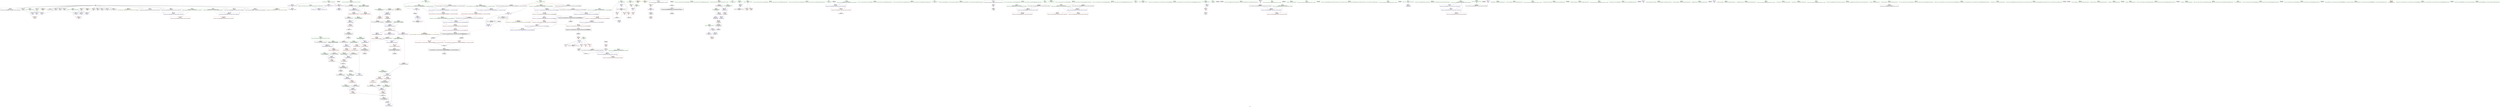 digraph "SVFG" {
	label="SVFG";

	Node0x55d445df1b70 [shape=record,color=grey,label="{NodeID: 0\nNullPtr}"];
	Node0x55d445df1b70 -> Node0x55d445e14c80[style=solid];
	Node0x55d445df1b70 -> Node0x55d445e14d80[style=solid];
	Node0x55d445df1b70 -> Node0x55d445e14e50[style=solid];
	Node0x55d445df1b70 -> Node0x55d445e14f20[style=solid];
	Node0x55d445df1b70 -> Node0x55d445e19cb0[style=solid];
	Node0x55d445df1b70 -> Node0x55d445e19d40[style=solid];
	Node0x55d445df1b70 -> Node0x55d445e19e10[style=solid];
	Node0x55d445df1b70 -> Node0x55d445e19ee0[style=solid];
	Node0x55d445df1b70 -> Node0x55d445e19fb0[style=solid];
	Node0x55d445df1b70 -> Node0x55d445e1a080[style=solid];
	Node0x55d445df1b70 -> Node0x55d445e1a150[style=solid];
	Node0x55d445df1b70 -> Node0x55d445e1a220[style=solid];
	Node0x55d445df1b70 -> Node0x55d445e1a2f0[style=solid];
	Node0x55d445df1b70 -> Node0x55d445e1a3c0[style=solid];
	Node0x55d445df1b70 -> Node0x55d445e1a490[style=solid];
	Node0x55d445df1b70 -> Node0x55d445e1a560[style=solid];
	Node0x55d445df1b70 -> Node0x55d445e1a630[style=solid];
	Node0x55d445df1b70 -> Node0x55d445e21ea0[style=solid];
	Node0x55d445e5da10 [shape=record,color=black,label="{NodeID: 609\n80 = PHI()\n}"];
	Node0x55d445e2e930 [shape=record,color=grey,label="{NodeID: 443\n544 = Binary(542, 543, )\n}"];
	Node0x55d445e2e930 -> Node0x55d445e1b630[style=solid];
	Node0x55d445e24290 [shape=record,color=blue,label="{NodeID: 277\n536\<--534\n__a.addr\<--__a\n_ZStanSt13_Ios_FmtflagsS_\n}"];
	Node0x55d445e24290 -> Node0x55d445e19830[style=dashed];
	Node0x55d445e17e30 [shape=record,color=red,label="{NodeID: 194\n324\<--318\n\<--__lhs.addr\n_ZN9__gnu_cxxneIPcNSt7__cxx1112basic_stringIcSt11char_traitsIcESaIcEEEEEbRKNS_17__normal_iteratorIT_T0_EESD_\n|{<s0>37}}"];
	Node0x55d445e17e30:s0 -> Node0x55d445e5c330[style=solid,color=red];
	Node0x55d445e14d80 [shape=record,color=black,label="{NodeID: 111\n170\<--3\n\<--dummyVal\nmain\n}"];
	Node0x55d445e12e40 [shape=record,color=green,label="{NodeID: 28\n56\<--57\n_b\<--_b_field_insensitive\nmain\n}"];
	Node0x55d445e12e40 -> Node0x55d445e1d0c0[style=solid];
	Node0x55d445e12e40 -> Node0x55d445e22210[style=solid];
	Node0x55d445e41d60 [shape=record,color=yellow,style=double,label="{NodeID: 471\n2V_1 = ENCHI(MR_2V_0)\npts\{1 \}\nFun[main]}"];
	Node0x55d445e41d60 -> Node0x55d445e1cbe0[style=dashed];
	Node0x55d445e194f0 [shape=record,color=red,label="{NodeID: 222\n524\<--518\n\<--__a.addr\n_ZStoRRSt13_Ios_FmtflagsS_\n}"];
	Node0x55d445e194f0 -> Node0x55d445e19760[style=solid];
	Node0x55d445e1b150 [shape=record,color=black,label="{NodeID: 139\n343\<--357\n_ZSteqIcSt11char_traitsIcESaIcEEbRKNSt7__cxx1112basic_stringIT_T0_T1_EEPKS5__ret\<--cmp\n_ZSteqIcSt11char_traitsIcESaIcEEbRKNSt7__cxx1112basic_stringIT_T0_T1_EEPKS5_\n|{<s0>18}}"];
	Node0x55d445e1b150:s0 -> Node0x55d445e5e050[style=solid,color=blue];
	Node0x55d445e15850 [shape=record,color=green,label="{NodeID: 56\n167\<--168\n_ZNSt7__cxx1112basic_stringIcSt11char_traitsIcESaIcEEpLEc\<--_ZNSt7__cxx1112basic_stringIcSt11char_traitsIcESaIcEEpLEc_field_insensitive\n}"];
	Node0x55d445e5a9f0 [shape=record,color=black,label="{NodeID: 582\n335 = PHI(70, )\n0th arg _ZNK9__gnu_cxx17__normal_iteratorIPcNSt7__cxx1112basic_stringIcSt11char_traitsIcESaIcEEEEdeEv }"];
	Node0x55d445e5a9f0 -> Node0x55d445e22fe0[style=solid];
	Node0x55d445e22ca0 [shape=record,color=blue,label="{NodeID: 250\n282\<--279\n__n.addr\<--__n\n_ZSt12setprecisioni\n}"];
	Node0x55d445e22ca0 -> Node0x55d445e17c90[style=dashed];
	Node0x55d445e1c8a0 [shape=record,color=purple,label="{NodeID: 167\n475\<--467\n_M_flags2\<--this1\n_ZNSt8ios_base4setfESt13_Ios_FmtflagsS0_\n|{<s0>48}}"];
	Node0x55d445e1c8a0:s0 -> Node0x55d445e5a770[style=solid,color=red];
	Node0x55d445e171e0 [shape=record,color=green,label="{NodeID: 84\n379\<--380\nehselector.slot\<--ehselector.slot_field_insensitive\n_ZStplIcSt11char_traitsIcESaIcEENSt7__cxx1112basic_stringIT_T0_T1_EES5_RKS8_\n}"];
	Node0x55d445e171e0 -> Node0x55d445e18990[style=solid];
	Node0x55d445e171e0 -> Node0x55d445e23730[style=solid];
	Node0x55d445df0800 [shape=record,color=green,label="{NodeID: 1\n7\<--1\n__dso_handle\<--dummyObj\nGlob }"];
	Node0x55d445e5dae0 [shape=record,color=black,label="{NodeID: 610\n139 = PHI()\n}"];
	Node0x55d445e5dae0 -> Node0x55d445e223b0[style=solid];
	Node0x55d445e2eab0 [shape=record,color=grey,label="{NodeID: 444\n512 = Binary(511, 513, )\n}"];
	Node0x55d445e2eab0 -> Node0x55d445e1b490[style=solid];
	Node0x55d445e24360 [shape=record,color=blue,label="{NodeID: 278\n538\<--535\n__b.addr\<--__b\n_ZStanSt13_Ios_FmtflagsS_\n}"];
	Node0x55d445e24360 -> Node0x55d445e19900[style=dashed];
	Node0x55d445e17f00 [shape=record,color=red,label="{NodeID: 195\n329\<--320\n\<--__rhs.addr\n_ZN9__gnu_cxxneIPcNSt7__cxx1112basic_stringIcSt11char_traitsIcESaIcEEEEEbRKNS_17__normal_iteratorIT_T0_EESD_\n|{<s0>38}}"];
	Node0x55d445e17f00:s0 -> Node0x55d445e5c330[style=solid,color=red];
	Node0x55d445e14e50 [shape=record,color=black,label="{NodeID: 112\n171\<--3\n\<--dummyVal\nmain\n}"];
	Node0x55d445e14e50 -> Node0x55d445e22620[style=solid];
	Node0x55d445e12f10 [shape=record,color=green,label="{NodeID: 29\n58\<--59\ns\<--s_field_insensitive\nmain\n}"];
	Node0x55d445e12f10 -> Node0x55d445e222e0[style=solid];
	Node0x55d445e195c0 [shape=record,color=red,label="{NodeID: 223\n530\<--518\n\<--__a.addr\n_ZStoRRSt13_Ios_FmtflagsS_\n}"];
	Node0x55d445e195c0 -> Node0x55d445e1b560[style=solid];
	Node0x55d445e195c0 -> Node0x55d445e241c0[style=solid];
	Node0x55d445e1b220 [shape=record,color=black,label="{NodeID: 140\n427\<--432\n_ZN9__gnu_cxx17__normal_iteratorIPcNSt7__cxx1112basic_stringIcSt11char_traitsIcESaIcEEEEppEv_ret\<--this1\n_ZN9__gnu_cxx17__normal_iteratorIPcNSt7__cxx1112basic_stringIcSt11char_traitsIcESaIcEEEEppEv\n|{<s0>27}}"];
	Node0x55d445e1b220:s0 -> Node0x55d445e591c0[style=solid,color=blue];
	Node0x55d445e15950 [shape=record,color=green,label="{NodeID: 57\n189\<--190\n_ZNSt7__cxx1112basic_stringIcSt11char_traitsIcESaIcEED1Ev\<--_ZNSt7__cxx1112basic_stringIcSt11char_traitsIcESaIcEED1Ev_field_insensitive\n}"];
	Node0x55d445e5ab30 [shape=record,color=black,label="{NodeID: 583\n534 = PHI(479, 500, )\n0th arg _ZStanSt13_Ios_FmtflagsS_ }"];
	Node0x55d445e5ab30 -> Node0x55d445e24290[style=solid];
	Node0x55d445e22d70 [shape=record,color=blue,label="{NodeID: 251\n285\<--286\n_M_n\<--\n_ZSt12setprecisioni\n}"];
	Node0x55d445e22d70 -> Node0x55d445e17d60[style=dashed];
	Node0x55d445e1c970 [shape=record,color=purple,label="{NodeID: 168\n484\<--467\n_M_flags5\<--this1\n_ZNSt8ios_base4setfESt13_Ios_FmtflagsS0_\n|{<s0>50}}"];
	Node0x55d445e1c970:s0 -> Node0x55d445e5b970[style=solid,color=red];
	Node0x55d445e172b0 [shape=record,color=green,label="{NodeID: 85\n387\<--388\n_ZNKSt7__cxx1112basic_stringIcSt11char_traitsIcESaIcEE4sizeEv\<--_ZNKSt7__cxx1112basic_stringIcSt11char_traitsIcESaIcEE4sizeEv_field_insensitive\n}"];
	Node0x55d445df0890 [shape=record,color=green,label="{NodeID: 2\n8\<--1\n_ZSt3cin\<--dummyObj\nGlob }"];
	Node0x55d445e5dc40 [shape=record,color=black,label="{NodeID: 611\n145 = PHI()\n}"];
	Node0x55d445e5dc40 -> Node0x55d445e22480[style=solid];
	Node0x55d445e2ec30 [shape=record,color=grey,label="{NodeID: 445\n391 = Binary(390, 113, )\n}"];
	Node0x55d445e24430 [shape=record,color=blue,label="{NodeID: 279\n549\<--547\n__a.addr\<--__a\n_ZStorSt13_Ios_FmtflagsS_\n}"];
	Node0x55d445e24430 -> Node0x55d445e199d0[style=dashed];
	Node0x55d445e17fd0 [shape=record,color=red,label="{NodeID: 196\n328\<--325\n\<--call\n_ZN9__gnu_cxxneIPcNSt7__cxx1112basic_stringIcSt11char_traitsIcESaIcEEEEEbRKNS_17__normal_iteratorIT_T0_EESD_\n}"];
	Node0x55d445e17fd0 -> Node0x55d445e2ef30[style=solid];
	Node0x55d445e14f20 [shape=record,color=black,label="{NodeID: 113\n173\<--3\n\<--dummyVal\nmain\n}"];
	Node0x55d445e14f20 -> Node0x55d445e226f0[style=solid];
	Node0x55d445e12fe0 [shape=record,color=green,label="{NodeID: 30\n60\<--61\nexn.slot\<--exn.slot_field_insensitive\nmain\n}"];
	Node0x55d445e12fe0 -> Node0x55d445e1d190[style=solid];
	Node0x55d445e12fe0 -> Node0x55d445e22620[style=solid];
	Node0x55d445e12fe0 -> Node0x55d445e227c0[style=solid];
	Node0x55d445e12fe0 -> Node0x55d445e22960[style=solid];
	Node0x55d445e41f50 [shape=record,color=yellow,style=double,label="{NodeID: 473\n6V_1 = ENCHI(MR_6V_0)\npts\{53 \}\nFun[main]}"];
	Node0x55d445e41f50 -> Node0x55d445e1cd80[style=dashed];
	Node0x55d445e19690 [shape=record,color=red,label="{NodeID: 224\n526\<--520\n\<--__b.addr\n_ZStoRRSt13_Ios_FmtflagsS_\n|{<s0>52}}"];
	Node0x55d445e19690:s0 -> Node0x55d445e55a90[style=solid,color=red];
	Node0x55d445e1b2f0 [shape=record,color=black,label="{NodeID: 141\n452\<--488\n_ZNSt8ios_base4setfESt13_Ios_FmtflagsS0__ret\<--\n_ZNSt8ios_base4setfESt13_Ios_FmtflagsS0_\n|{<s0>36}}"];
	Node0x55d445e1b2f0:s0 -> Node0x55d445e59840[style=solid,color=blue];
	Node0x55d445e15a50 [shape=record,color=green,label="{NodeID: 58\n194\<--195\n_ZNSt7__cxx1112basic_stringIcSt11char_traitsIcESaIcEEixEm\<--_ZNSt7__cxx1112basic_stringIcSt11char_traitsIcESaIcEEixEm_field_insensitive\n}"];
	Node0x55d445e5ad40 [shape=record,color=black,label="{NodeID: 584\n535 = PHI(480, 501, )\n1st arg _ZStanSt13_Ios_FmtflagsS_ }"];
	Node0x55d445e5ad40 -> Node0x55d445e24360[style=solid];
	Node0x55d445e22e40 [shape=record,color=blue,label="{NodeID: 252\n318\<--316\n__lhs.addr\<--__lhs\n_ZN9__gnu_cxxneIPcNSt7__cxx1112basic_stringIcSt11char_traitsIcESaIcEEEEEbRKNS_17__normal_iteratorIT_T0_EESD_\n}"];
	Node0x55d445e22e40 -> Node0x55d445e17e30[style=dashed];
	Node0x55d445e1ca40 [shape=record,color=purple,label="{NodeID: 169\n565\<--564\n_M_current\<--this1\n_ZNK9__gnu_cxx17__normal_iteratorIPcNSt7__cxx1112basic_stringIcSt11char_traitsIcESaIcEEEE4baseEv\n}"];
	Node0x55d445e1ca40 -> Node0x55d445e1b7d0[style=solid];
	Node0x55d445e173b0 [shape=record,color=green,label="{NodeID: 86\n393\<--394\n_ZNSt7__cxx1112basic_stringIcSt11char_traitsIcESaIcEE7reserveEm\<--_ZNSt7__cxx1112basic_stringIcSt11char_traitsIcESaIcEE7reserveEm_field_insensitive\n}"];
	Node0x55d445df0b40 [shape=record,color=green,label="{NodeID: 3\n11\<--1\n_ZSt4cout\<--dummyObj\nGlob }"];
	Node0x55d445e5dd40 [shape=record,color=black,label="{NodeID: 612\n151 = PHI(315, )\n}"];
	Node0x55d445e2edb0 [shape=record,color=grey,label="{NodeID: 446\n242 = Binary(241, 113, )\n}"];
	Node0x55d445e2edb0 -> Node0x55d445e22b00[style=solid];
	Node0x55d445e24500 [shape=record,color=blue,label="{NodeID: 280\n551\<--548\n__b.addr\<--__b\n_ZStorSt13_Ios_FmtflagsS_\n}"];
	Node0x55d445e24500 -> Node0x55d445e19aa0[style=dashed];
	Node0x55d445e180a0 [shape=record,color=red,label="{NodeID: 197\n331\<--330\n\<--call1\n_ZN9__gnu_cxxneIPcNSt7__cxx1112basic_stringIcSt11char_traitsIcESaIcEEEEEbRKNS_17__normal_iteratorIT_T0_EESD_\n}"];
	Node0x55d445e180a0 -> Node0x55d445e2ef30[style=solid];
	Node0x55d445e19cb0 [shape=record,color=black,label="{NodeID: 114\n176\<--3\n\<--dummyVal\nmain\n}"];
	Node0x55d445e130b0 [shape=record,color=green,label="{NodeID: 31\n62\<--63\nehselector.slot\<--ehselector.slot_field_insensitive\nmain\n}"];
	Node0x55d445e130b0 -> Node0x55d445e1d260[style=solid];
	Node0x55d445e130b0 -> Node0x55d445e226f0[style=solid];
	Node0x55d445e130b0 -> Node0x55d445e22890[style=solid];
	Node0x55d445e130b0 -> Node0x55d445e22a30[style=solid];
	Node0x55d445e19760 [shape=record,color=red,label="{NodeID: 225\n525\<--524\n\<--\n_ZStoRRSt13_Ios_FmtflagsS_\n|{<s0>52}}"];
	Node0x55d445e19760:s0 -> Node0x55d445e559c0[style=solid,color=red];
	Node0x55d445e1b3c0 [shape=record,color=black,label="{NodeID: 142\n490\<--503\n_ZStaNRSt13_Ios_FmtflagsS__ret\<--\n_ZStaNRSt13_Ios_FmtflagsS_\n|{<s0>48}}"];
	Node0x55d445e1b3c0:s0 -> Node0x55d445e5a130[style=solid,color=blue];
	Node0x55d445e15b50 [shape=record,color=green,label="{NodeID: 59\n204\<--205\n_ZStplIcSt11char_traitsIcESaIcEENSt7__cxx1112basic_stringIT_T0_T1_EES5_RKS8_\<--_ZStplIcSt11char_traitsIcESaIcEENSt7__cxx1112basic_stringIT_T0_T1_EES5_RKS8__field_insensitive\n}"];
	Node0x55d445e5aec0 [shape=record,color=black,label="{NodeID: 585\n279 = PHI(99, )\n0th arg _ZSt12setprecisioni }"];
	Node0x55d445e5aec0 -> Node0x55d445e22ca0[style=solid];
	Node0x55d445e22f10 [shape=record,color=blue,label="{NodeID: 253\n320\<--317\n__rhs.addr\<--__rhs\n_ZN9__gnu_cxxneIPcNSt7__cxx1112basic_stringIcSt11char_traitsIcESaIcEEEEEbRKNS_17__normal_iteratorIT_T0_EESD_\n}"];
	Node0x55d445e22f10 -> Node0x55d445e17f00[style=dashed];
	Node0x55d445e1cb10 [shape=record,color=purple,label="{NodeID: 170\n88\<--9\nadd.ptr\<--\nmain\n}"];
	Node0x55d445e1cb10 -> Node0x55d445e1aad0[style=solid];
	Node0x55d445e174b0 [shape=record,color=green,label="{NodeID: 87\n397\<--398\n_ZNSt7__cxx1112basic_stringIcSt11char_traitsIcESaIcEE6appendEmc\<--_ZNSt7__cxx1112basic_stringIcSt11char_traitsIcESaIcEE6appendEmc_field_insensitive\n}"];
	Node0x55d445df0bd0 [shape=record,color=green,label="{NodeID: 4\n12\<--1\n.str\<--dummyObj\nGlob }"];
	Node0x55d445e5de80 [shape=record,color=black,label="{NodeID: 613\n155 = PHI(334, )\n}"];
	Node0x55d445e5de80 -> Node0x55d445e1d9b0[style=solid];
	Node0x55d445e2ef30 [shape=record,color=grey,label="{NodeID: 447\n332 = cmp(328, 331, )\n}"];
	Node0x55d445e2ef30 -> Node0x55d445e1afb0[style=solid];
	Node0x55d445e245d0 [shape=record,color=blue,label="{NodeID: 281\n561\<--560\nthis.addr\<--this\n_ZNK9__gnu_cxx17__normal_iteratorIPcNSt7__cxx1112basic_stringIcSt11char_traitsIcESaIcEEEE4baseEv\n}"];
	Node0x55d445e245d0 -> Node0x55d445e19b70[style=dashed];
	Node0x55d445e18170 [shape=record,color=red,label="{NodeID: 198\n339\<--336\nthis1\<--this.addr\n_ZNK9__gnu_cxx17__normal_iteratorIPcNSt7__cxx1112basic_stringIcSt11char_traitsIcESaIcEEEEdeEv\n}"];
	Node0x55d445e18170 -> Node0x55d445e1c560[style=solid];
	Node0x55d445e19d40 [shape=record,color=black,label="{NodeID: 115\n177\<--3\n\<--dummyVal\nmain\n}"];
	Node0x55d445e19d40 -> Node0x55d445e227c0[style=solid];
	Node0x55d445e13180 [shape=record,color=green,label="{NodeID: 32\n64\<--65\nres\<--res_field_insensitive\nmain\n|{<s0>18|<s1>23}}"];
	Node0x55d445e13180:s0 -> Node0x55d445e5b470[style=solid,color=red];
	Node0x55d445e13180:s1 -> Node0x55d445e5c110[style=solid,color=red];
	Node0x55d445e559c0 [shape=record,color=black,label="{NodeID: 558\n547 = PHI(525, )\n0th arg _ZStorSt13_Ios_FmtflagsS_ }"];
	Node0x55d445e559c0 -> Node0x55d445e24430[style=solid];
	Node0x55d445e19830 [shape=record,color=red,label="{NodeID: 226\n542\<--536\n\<--__a.addr\n_ZStanSt13_Ios_FmtflagsS_\n}"];
	Node0x55d445e19830 -> Node0x55d445e2e930[style=solid];
	Node0x55d445e1b490 [shape=record,color=black,label="{NodeID: 143\n506\<--512\n_ZStcoSt13_Ios_Fmtflags_ret\<--neg\n_ZStcoSt13_Ios_Fmtflags\n|{<s0>47}}"];
	Node0x55d445e1b490:s0 -> Node0x55d445e59f60[style=solid,color=blue];
	Node0x55d445e15c50 [shape=record,color=green,label="{NodeID: 60\n207\<--208\n_ZNSt7__cxx1112basic_stringIcSt11char_traitsIcESaIcEEaSEOS4_\<--_ZNSt7__cxx1112basic_stringIcSt11char_traitsIcESaIcEEaSEOS4__field_insensitive\n}"];
	Node0x55d445e5afd0 [shape=record,color=black,label="{NodeID: 586\n453 = PHI(270, )\n0th arg _ZNSt8ios_base4setfESt13_Ios_FmtflagsS0_ }"];
	Node0x55d445e5afd0 -> Node0x55d445e239a0[style=solid];
	Node0x55d445e22fe0 [shape=record,color=blue,label="{NodeID: 254\n336\<--335\nthis.addr\<--this\n_ZNK9__gnu_cxx17__normal_iteratorIPcNSt7__cxx1112basic_stringIcSt11char_traitsIcESaIcEEEEdeEv\n}"];
	Node0x55d445e22fe0 -> Node0x55d445e18170[style=dashed];
	Node0x55d445e1cbe0 [shape=record,color=red,label="{NodeID: 171\n84\<--10\nvtable\<--\nmain\n}"];
	Node0x55d445e1cbe0 -> Node0x55d445e1c2f0[style=solid];
	Node0x55d445e175b0 [shape=record,color=green,label="{NodeID: 88\n401\<--402\n_ZNSt7__cxx1112basic_stringIcSt11char_traitsIcESaIcEE6appendERKS4_\<--_ZNSt7__cxx1112basic_stringIcSt11char_traitsIcESaIcEE6appendERKS4__field_insensitive\n}"];
	Node0x55d445df0c90 [shape=record,color=green,label="{NodeID: 5\n14\<--1\n.str.1\<--dummyObj\nGlob }"];
	Node0x55d445e5e050 [shape=record,color=black,label="{NodeID: 614\n161 = PHI(343, )\n}"];
	Node0x55d445e2f0b0 [shape=record,color=grey,label="{NodeID: 448\n119 = cmp(117, 118, )\n}"];
	Node0x55d445e18240 [shape=record,color=red,label="{NodeID: 199\n341\<--340\n\<--_M_current\n_ZNK9__gnu_cxx17__normal_iteratorIPcNSt7__cxx1112basic_stringIcSt11char_traitsIcESaIcEEEEdeEv\n}"];
	Node0x55d445e18240 -> Node0x55d445e1b080[style=solid];
	Node0x55d445e19e10 [shape=record,color=black,label="{NodeID: 116\n179\<--3\n\<--dummyVal\nmain\n}"];
	Node0x55d445e19e10 -> Node0x55d445e22890[style=solid];
	Node0x55d445e13250 [shape=record,color=green,label="{NodeID: 33\n66\<--67\nref.tmp\<--ref.tmp_field_insensitive\nmain\n}"];
	Node0x55d445e55a90 [shape=record,color=black,label="{NodeID: 559\n548 = PHI(526, )\n1st arg _ZStorSt13_Ios_FmtflagsS_ }"];
	Node0x55d445e55a90 -> Node0x55d445e24500[style=solid];
	Node0x55d445e421f0 [shape=record,color=yellow,style=double,label="{NodeID: 476\n12V_1 = ENCHI(MR_12V_0)\npts\{61 \}\nFun[main]}"];
	Node0x55d445e421f0 -> Node0x55d445e22620[style=dashed];
	Node0x55d445e421f0 -> Node0x55d445e227c0[style=dashed];
	Node0x55d445e421f0 -> Node0x55d445e22960[style=dashed];
	Node0x55d445e19900 [shape=record,color=red,label="{NodeID: 227\n543\<--538\n\<--__b.addr\n_ZStanSt13_Ios_FmtflagsS_\n}"];
	Node0x55d445e19900 -> Node0x55d445e2e930[style=solid];
	Node0x55d445e1b560 [shape=record,color=black,label="{NodeID: 144\n515\<--530\n_ZStoRRSt13_Ios_FmtflagsS__ret\<--\n_ZStoRRSt13_Ios_FmtflagsS_\n|{<s0>50}}"];
	Node0x55d445e1b560:s0 -> Node0x55d445e5a3b0[style=solid,color=blue];
	Node0x55d445e15d50 [shape=record,color=green,label="{NodeID: 61\n217\<--218\n_ZN9__gnu_cxx17__normal_iteratorIPcNSt7__cxx1112basic_stringIcSt11char_traitsIcESaIcEEEEppEv\<--_ZN9__gnu_cxx17__normal_iteratorIPcNSt7__cxx1112basic_stringIcSt11char_traitsIcESaIcEEEEppEv_field_insensitive\n}"];
	Node0x55d445e5b0e0 [shape=record,color=black,label="{NodeID: 587\n454 = PHI(272, )\n1st arg _ZNSt8ios_base4setfESt13_Ios_FmtflagsS0_ }"];
	Node0x55d445e5b0e0 -> Node0x55d445e23a70[style=solid];
	Node0x55d445e3d050 [shape=record,color=yellow,style=double,label="{NodeID: 504\n53V_1 = ENCHI(MR_53V_0)\npts\{378 \}\nFun[_ZStplIcSt11char_traitsIcESaIcEENSt7__cxx1112basic_stringIT_T0_T1_EES5_RKS8_]}"];
	Node0x55d445e3d050 -> Node0x55d445e23660[style=dashed];
	Node0x55d445e230b0 [shape=record,color=blue,label="{NodeID: 255\n346\<--344\n__lhs.addr\<--__lhs\n_ZSteqIcSt11char_traitsIcESaIcEEbRKNSt7__cxx1112basic_stringIT_T0_T1_EEPKS5_\n}"];
	Node0x55d445e230b0 -> Node0x55d445e18310[style=dashed];
	Node0x55d445e1ccb0 [shape=record,color=red,label="{NodeID: 172\n247\<--48\n\<--retval\nmain\n}"];
	Node0x55d445e1ccb0 -> Node0x55d445e1ad40[style=solid];
	Node0x55d445e176b0 [shape=record,color=green,label="{NodeID: 89\n429\<--430\nthis.addr\<--this.addr_field_insensitive\n_ZN9__gnu_cxx17__normal_iteratorIPcNSt7__cxx1112basic_stringIcSt11char_traitsIcESaIcEEEEppEv\n}"];
	Node0x55d445e176b0 -> Node0x55d445e18a60[style=solid];
	Node0x55d445e176b0 -> Node0x55d445e23800[style=solid];
	Node0x55d445df0d50 [shape=record,color=green,label="{NodeID: 6\n16\<--1\n.str.2\<--dummyObj\nGlob }"];
	Node0x55d445e5e160 [shape=record,color=black,label="{NodeID: 615\n166 = PHI()\n}"];
	Node0x55d445e2f230 [shape=record,color=grey,label="{NodeID: 449\n357 = cmp(354, 79, )\n}"];
	Node0x55d445e2f230 -> Node0x55d445e1b150[style=solid];
	Node0x55d445e18310 [shape=record,color=red,label="{NodeID: 200\n352\<--346\n\<--__lhs.addr\n_ZSteqIcSt11char_traitsIcESaIcEEbRKNSt7__cxx1112basic_stringIT_T0_T1_EEPKS5_\n}"];
	Node0x55d445e19ee0 [shape=record,color=black,label="{NodeID: 117\n183\<--3\n\<--dummyVal\nmain\n}"];
	Node0x55d445e13320 [shape=record,color=green,label="{NodeID: 34\n68\<--69\n__range2\<--__range2_field_insensitive\nmain\n}"];
	Node0x55d445e13320 -> Node0x55d445e1d330[style=solid];
	Node0x55d445e13320 -> Node0x55d445e1d400[style=solid];
	Node0x55d445e13320 -> Node0x55d445e222e0[style=solid];
	Node0x55d445e590f0 [shape=record,color=black,label="{NodeID: 560\n212 = PHI()\n}"];
	Node0x55d445e422d0 [shape=record,color=yellow,style=double,label="{NodeID: 477\n14V_1 = ENCHI(MR_14V_0)\npts\{63 \}\nFun[main]}"];
	Node0x55d445e422d0 -> Node0x55d445e226f0[style=dashed];
	Node0x55d445e422d0 -> Node0x55d445e22890[style=dashed];
	Node0x55d445e422d0 -> Node0x55d445e22a30[style=dashed];
	Node0x55d445e199d0 [shape=record,color=red,label="{NodeID: 228\n555\<--549\n\<--__a.addr\n_ZStorSt13_Ios_FmtflagsS_\n}"];
	Node0x55d445e199d0 -> Node0x55d445e2e7b0[style=solid];
	Node0x55d445e1b630 [shape=record,color=black,label="{NodeID: 145\n533\<--544\n_ZStanSt13_Ios_FmtflagsS__ret\<--and\n_ZStanSt13_Ios_FmtflagsS_\n|{<s0>49|<s1>51}}"];
	Node0x55d445e1b630:s0 -> Node0x55d445e5a240[style=solid,color=blue];
	Node0x55d445e1b630:s1 -> Node0x55d445e5a4c0[style=solid,color=blue];
	Node0x55d445e15e50 [shape=record,color=green,label="{NodeID: 62\n222\<--223\n_ZStlsISt11char_traitsIcEERSt13basic_ostreamIcT_ES5_PKc\<--_ZStlsISt11char_traitsIcEERSt13basic_ostreamIcT_ES5_PKc_field_insensitive\n}"];
	Node0x55d445e5b1f0 [shape=record,color=black,label="{NodeID: 588\n455 = PHI(273, )\n2nd arg _ZNSt8ios_base4setfESt13_Ios_FmtflagsS0_ }"];
	Node0x55d445e5b1f0 -> Node0x55d445e23b40[style=solid];
	Node0x55d445e3d130 [shape=record,color=yellow,style=double,label="{NodeID: 505\n55V_1 = ENCHI(MR_55V_0)\npts\{380 \}\nFun[_ZStplIcSt11char_traitsIcESaIcEENSt7__cxx1112basic_stringIT_T0_T1_EES5_RKS8_]}"];
	Node0x55d445e3d130 -> Node0x55d445e23730[style=dashed];
	Node0x55d445e23180 [shape=record,color=blue,label="{NodeID: 256\n348\<--345\n__rhs.addr\<--__rhs\n_ZSteqIcSt11char_traitsIcESaIcEEbRKNSt7__cxx1112basic_stringIT_T0_T1_EEPKS5_\n}"];
	Node0x55d445e23180 -> Node0x55d445e183e0[style=dashed];
	Node0x55d445e1cd80 [shape=record,color=red,label="{NodeID: 173\n114\<--52\n\<--ntest\nmain\n}"];
	Node0x55d445e1cd80 -> Node0x55d445e22210[style=solid];
	Node0x55d445e17780 [shape=record,color=green,label="{NodeID: 90\n456\<--457\nthis.addr\<--this.addr_field_insensitive\n_ZNSt8ios_base4setfESt13_Ios_FmtflagsS0_\n}"];
	Node0x55d445e17780 -> Node0x55d445e18c00[style=solid];
	Node0x55d445e17780 -> Node0x55d445e239a0[style=solid];
	Node0x55d445e00b00 [shape=record,color=green,label="{NodeID: 7\n19\<--1\n\<--dummyObj\nCan only get source location for instruction, argument, global var or function.}"];
	Node0x55d445e5e230 [shape=record,color=black,label="{NodeID: 616\n206 = PHI()\n}"];
	Node0x55d445e2f3b0 [shape=record,color=grey,label="{NodeID: 450\n200 = cmp(197, 199, )\n}"];
	Node0x55d445e183e0 [shape=record,color=red,label="{NodeID: 201\n353\<--348\n\<--__rhs.addr\n_ZSteqIcSt11char_traitsIcESaIcEEbRKNSt7__cxx1112basic_stringIT_T0_T1_EEPKS5_\n}"];
	Node0x55d445e19fb0 [shape=record,color=black,label="{NodeID: 118\n184\<--3\n\<--dummyVal\nmain\n}"];
	Node0x55d445e19fb0 -> Node0x55d445e22960[style=solid];
	Node0x55d445e133f0 [shape=record,color=green,label="{NodeID: 35\n70\<--71\n__begin2\<--__begin2_field_insensitive\nmain\n|{|<s1>16|<s2>17|<s3>27}}"];
	Node0x55d445e133f0 -> Node0x55d445e1c150[style=solid];
	Node0x55d445e133f0:s1 -> Node0x55d445e5b6f0[style=solid,color=red];
	Node0x55d445e133f0:s2 -> Node0x55d445e5a9f0[style=solid,color=red];
	Node0x55d445e133f0:s3 -> Node0x55d445e5b330[style=solid,color=red];
	Node0x55d445e591c0 [shape=record,color=black,label="{NodeID: 561\n216 = PHI(427, )\n}"];
	Node0x55d445e19aa0 [shape=record,color=red,label="{NodeID: 229\n556\<--551\n\<--__b.addr\n_ZStorSt13_Ios_FmtflagsS_\n}"];
	Node0x55d445e19aa0 -> Node0x55d445e2e7b0[style=solid];
	Node0x55d445e1b700 [shape=record,color=black,label="{NodeID: 146\n546\<--557\n_ZStorSt13_Ios_FmtflagsS__ret\<--or\n_ZStorSt13_Ios_FmtflagsS_\n|{<s0>52}}"];
	Node0x55d445e1b700:s0 -> Node0x55d445e5a630[style=solid,color=blue];
	Node0x55d445e15f50 [shape=record,color=green,label="{NodeID: 63\n226\<--227\n_ZNSolsEx\<--_ZNSolsEx_field_insensitive\n}"];
	Node0x55d445e5b330 [shape=record,color=black,label="{NodeID: 589\n428 = PHI(70, )\n0th arg _ZN9__gnu_cxx17__normal_iteratorIPcNSt7__cxx1112basic_stringIcSt11char_traitsIcESaIcEEEEppEv }"];
	Node0x55d445e5b330 -> Node0x55d445e23800[style=solid];
	Node0x55d445e23250 [shape=record,color=blue,label="{NodeID: 257\n369\<--367\n__lhs.addr\<--__lhs\n_ZStplIcSt11char_traitsIcESaIcEENSt7__cxx1112basic_stringIT_T0_T1_EES5_RKS8_\n}"];
	Node0x55d445e23250 -> Node0x55d445e184b0[style=dashed];
	Node0x55d445e1ce50 [shape=record,color=red,label="{NodeID: 174\n117\<--54\n\<--test\nmain\n}"];
	Node0x55d445e1ce50 -> Node0x55d445e2f0b0[style=solid];
	Node0x55d445e17850 [shape=record,color=green,label="{NodeID: 91\n458\<--459\n__fmtfl.addr\<--__fmtfl.addr_field_insensitive\n_ZNSt8ios_base4setfESt13_Ios_FmtflagsS0_\n}"];
	Node0x55d445e17850 -> Node0x55d445e18cd0[style=solid];
	Node0x55d445e17850 -> Node0x55d445e23a70[style=solid];
	Node0x55d445e00bc0 [shape=record,color=green,label="{NodeID: 8\n79\<--1\n\<--dummyObj\nCan only get source location for instruction, argument, global var or function.}"];
	Node0x55d445e5e300 [shape=record,color=black,label="{NodeID: 617\n266 = PHI()\n0th arg _ZSt5fixedRSt8ios_base }"];
	Node0x55d445e5e300 -> Node0x55d445e22bd0[style=solid];
	Node0x55d445e184b0 [shape=record,color=red,label="{NodeID: 202\n395\<--369\n\<--__lhs.addr\n_ZStplIcSt11char_traitsIcESaIcEENSt7__cxx1112basic_stringIT_T0_T1_EES5_RKS8_\n}"];
	Node0x55d445e1a080 [shape=record,color=black,label="{NodeID: 119\n186\<--3\n\<--dummyVal\nmain\n}"];
	Node0x55d445e1a080 -> Node0x55d445e22a30[style=solid];
	Node0x55d445e134c0 [shape=record,color=green,label="{NodeID: 36\n72\<--73\n__end2\<--__end2_field_insensitive\nmain\n|{|<s1>16}}"];
	Node0x55d445e134c0 -> Node0x55d445e1c220[style=solid];
	Node0x55d445e134c0:s1 -> Node0x55d445e5b830[style=solid,color=red];
	Node0x55d445e592d0 [shape=record,color=black,label="{NodeID: 562\n221 = PHI()\n}"];
	Node0x55d445e19b70 [shape=record,color=red,label="{NodeID: 230\n564\<--561\nthis1\<--this.addr\n_ZNK9__gnu_cxx17__normal_iteratorIPcNSt7__cxx1112basic_stringIcSt11char_traitsIcESaIcEEEE4baseEv\n}"];
	Node0x55d445e19b70 -> Node0x55d445e1ca40[style=solid];
	Node0x55d445e1b7d0 [shape=record,color=black,label="{NodeID: 147\n559\<--565\n_ZNK9__gnu_cxx17__normal_iteratorIPcNSt7__cxx1112basic_stringIcSt11char_traitsIcESaIcEEEE4baseEv_ret\<--_M_current\n_ZNK9__gnu_cxx17__normal_iteratorIPcNSt7__cxx1112basic_stringIcSt11char_traitsIcESaIcEEEE4baseEv\n|{<s0>37|<s1>38}}"];
	Node0x55d445e1b7d0:s0 -> Node0x55d445e599e0[style=solid,color=blue];
	Node0x55d445e1b7d0:s1 -> Node0x55d445e59bb0[style=solid,color=blue];
	Node0x55d445e16050 [shape=record,color=green,label="{NodeID: 64\n231\<--232\n_ZStlsIcSt11char_traitsIcESaIcEERSt13basic_ostreamIT_T0_ES7_RKNSt7__cxx1112basic_stringIS4_S5_T1_EE\<--_ZStlsIcSt11char_traitsIcESaIcEERSt13basic_ostreamIT_T0_ES7_RKNSt7__cxx1112basic_stringIS4_S5_T1_EE_field_insensitive\n}"];
	Node0x55d445e5b470 [shape=record,color=black,label="{NodeID: 590\n344 = PHI(64, )\n0th arg _ZSteqIcSt11char_traitsIcESaIcEEbRKNSt7__cxx1112basic_stringIT_T0_T1_EEPKS5_ }"];
	Node0x55d445e5b470 -> Node0x55d445e230b0[style=solid];
	Node0x55d445e23320 [shape=record,color=blue,label="{NodeID: 258\n371\<--368\n__rhs.addr\<--__rhs\n_ZStplIcSt11char_traitsIcESaIcEENSt7__cxx1112basic_stringIT_T0_T1_EES5_RKS8_\n}"];
	Node0x55d445e23320 -> Node0x55d445e18580[style=dashed];
	Node0x55d445e23320 -> Node0x55d445e18650[style=dashed];
	Node0x55d445e1cf20 [shape=record,color=red,label="{NodeID: 175\n224\<--54\n\<--test\nmain\n}"];
	Node0x55d445e17920 [shape=record,color=green,label="{NodeID: 92\n460\<--461\n__mask.addr\<--__mask.addr_field_insensitive\n_ZNSt8ios_base4setfESt13_Ios_FmtflagsS0_\n}"];
	Node0x55d445e17920 -> Node0x55d445e18da0[style=solid];
	Node0x55d445e17920 -> Node0x55d445e18e70[style=solid];
	Node0x55d445e17920 -> Node0x55d445e23b40[style=solid];
	Node0x55d445e00c80 [shape=record,color=green,label="{NodeID: 9\n81\<--1\n\<--dummyObj\nCan only get source location for instruction, argument, global var or function.}"];
	Node0x55d445e3c880 [shape=record,color=black,label="{NodeID: 452\nMR_8V_3 = PHI(MR_8V_4, MR_8V_2, )\npts\{55 \}\n}"];
	Node0x55d445e3c880 -> Node0x55d445e1ce50[style=dashed];
	Node0x55d445e3c880 -> Node0x55d445e1cf20[style=dashed];
	Node0x55d445e3c880 -> Node0x55d445e1cff0[style=dashed];
	Node0x55d445e3c880 -> Node0x55d445e22b00[style=dashed];
	Node0x55d445e18580 [shape=record,color=red,label="{NodeID: 203\n385\<--371\n\<--__rhs.addr\n_ZStplIcSt11char_traitsIcESaIcEENSt7__cxx1112basic_stringIT_T0_T1_EES5_RKS8_\n}"];
	Node0x55d445e1a150 [shape=record,color=black,label="{NodeID: 120\n251\<--3\nlpad.val\<--dummyVal\nmain\n}"];
	Node0x55d445e13590 [shape=record,color=green,label="{NodeID: 37\n74\<--75\nc\<--c_field_insensitive\nmain\n}"];
	Node0x55d445e13590 -> Node0x55d445e1d4d0[style=solid];
	Node0x55d445e13590 -> Node0x55d445e1d5a0[style=solid];
	Node0x55d445e13590 -> Node0x55d445e1d670[style=solid];
	Node0x55d445e13590 -> Node0x55d445e1d740[style=solid];
	Node0x55d445e13590 -> Node0x55d445e22550[style=solid];
	Node0x55d445e593a0 [shape=record,color=black,label="{NodeID: 563\n225 = PHI()\n}"];
	Node0x55d445e21d10 [shape=record,color=blue,label="{NodeID: 231\n586\<--19\nllvm.global_ctors_0\<--\nGlob }"];
	Node0x55d445e1b8a0 [shape=record,color=purple,label="{NodeID: 148\n29\<--4\n\<--_ZStL8__ioinit\n__cxx_global_var_init\n}"];
	Node0x55d445e16150 [shape=record,color=green,label="{NodeID: 65\n234\<--235\n_ZSt4endlIcSt11char_traitsIcEERSt13basic_ostreamIT_T0_ES6_\<--_ZSt4endlIcSt11char_traitsIcEERSt13basic_ostreamIT_T0_ES6__field_insensitive\n}"];
	Node0x55d445e5b5b0 [shape=record,color=black,label="{NodeID: 591\n345 = PHI(160, )\n1st arg _ZSteqIcSt11char_traitsIcESaIcEEbRKNSt7__cxx1112basic_stringIT_T0_T1_EEPKS5_ }"];
	Node0x55d445e5b5b0 -> Node0x55d445e23180[style=solid];
	Node0x55d445e3d430 [shape=record,color=yellow,style=double,label="{NodeID: 508\n26V_1 = ENCHI(MR_26V_0)\npts\{268 \}\nFun[_ZSt5fixedRSt8ios_base]}"];
	Node0x55d445e3d430 -> Node0x55d445e22bd0[style=dashed];
	Node0x55d445e233f0 [shape=record,color=blue,label="{NodeID: 259\n373\<--81\nnrvo\<--\n_ZStplIcSt11char_traitsIcESaIcEENSt7__cxx1112basic_stringIT_T0_T1_EES5_RKS8_\n}"];
	Node0x55d445e233f0 -> Node0x55d445e23590[style=dashed];
	Node0x55d445e1cff0 [shape=record,color=red,label="{NodeID: 176\n241\<--54\n\<--test\nmain\n}"];
	Node0x55d445e1cff0 -> Node0x55d445e2edb0[style=solid];
	Node0x55d445e179f0 [shape=record,color=green,label="{NodeID: 93\n462\<--463\n__old\<--__old_field_insensitive\n_ZNSt8ios_base4setfESt13_Ios_FmtflagsS0_\n}"];
	Node0x55d445e179f0 -> Node0x55d445e18f40[style=solid];
	Node0x55d445e179f0 -> Node0x55d445e23c10[style=solid];
	Node0x55d445e00d40 [shape=record,color=green,label="{NodeID: 10\n99\<--1\n\<--dummyObj\nCan only get source location for instruction, argument, global var or function.|{<s0>6}}"];
	Node0x55d445e00d40:s0 -> Node0x55d445e5aec0[style=solid,color=red];
	Node0x55d445e3d590 [shape=record,color=black,label="{NodeID: 453\nMR_16V_2 = PHI(MR_16V_3, MR_16V_1, )\npts\{69 \}\n}"];
	Node0x55d445e3d590 -> Node0x55d445e222e0[style=dashed];
	Node0x55d445e18650 [shape=record,color=red,label="{NodeID: 204\n399\<--371\n\<--__rhs.addr\n_ZStplIcSt11char_traitsIcESaIcEENSt7__cxx1112basic_stringIT_T0_T1_EES5_RKS8_\n}"];
	Node0x55d445e1a220 [shape=record,color=black,label="{NodeID: 121\n252\<--3\nlpad.val48\<--dummyVal\nmain\n}"];
	Node0x55d445e13660 [shape=record,color=green,label="{NodeID: 38\n76\<--77\nref.tmp28\<--ref.tmp28_field_insensitive\nmain\n|{<s0>23}}"];
	Node0x55d445e13660:s0 -> Node0x55d445e5bbf0[style=solid,color=red];
	Node0x55d445e594a0 [shape=record,color=black,label="{NodeID: 564\n229 = PHI()\n}"];
	Node0x55d445e21da0 [shape=record,color=blue,label="{NodeID: 232\n587\<--20\nllvm.global_ctors_1\<--_GLOBAL__sub_I_I.love.Hoang.Yen_0_0.cpp\nGlob }"];
	Node0x55d445e1b970 [shape=record,color=purple,label="{NodeID: 149\n130\<--12\n\<--.str\nmain\n}"];
	Node0x55d445e16250 [shape=record,color=green,label="{NodeID: 66\n236\<--237\n_ZNSolsEPFRSoS_E\<--_ZNSolsEPFRSoS_E_field_insensitive\n}"];
	Node0x55d445e5b6f0 [shape=record,color=black,label="{NodeID: 592\n316 = PHI(70, )\n0th arg _ZN9__gnu_cxxneIPcNSt7__cxx1112basic_stringIcSt11char_traitsIcESaIcEEEEEbRKNS_17__normal_iteratorIT_T0_EESD_ }"];
	Node0x55d445e5b6f0 -> Node0x55d445e22e40[style=solid];
	Node0x55d445e234c0 [shape=record,color=blue,label="{NodeID: 260\n375\<--386\n__len\<--call\n_ZStplIcSt11char_traitsIcESaIcEENSt7__cxx1112basic_stringIT_T0_T1_EES5_RKS8_\n}"];
	Node0x55d445e234c0 -> Node0x55d445e187f0[style=dashed];
	Node0x55d445e1d0c0 [shape=record,color=red,label="{NodeID: 177\n118\<--56\n\<--_b\nmain\n}"];
	Node0x55d445e1d0c0 -> Node0x55d445e2f0b0[style=solid];
	Node0x55d445e17ac0 [shape=record,color=green,label="{NodeID: 94\n473\<--474\n_ZStcoSt13_Ios_Fmtflags\<--_ZStcoSt13_Ios_Fmtflags_field_insensitive\n}"];
	Node0x55d445e00e40 [shape=record,color=green,label="{NodeID: 11\n113\<--1\n\<--dummyObj\nCan only get source location for instruction, argument, global var or function.}"];
	Node0x55d445e3d680 [shape=record,color=black,label="{NodeID: 454\nMR_18V_2 = PHI(MR_18V_3, MR_18V_1, )\npts\{75 \}\n}"];
	Node0x55d445e3d680 -> Node0x55d445e22550[style=dashed];
	Node0x55d445e3d680 -> Node0x55d445e3d680[style=dashed];
	Node0x55d445e18720 [shape=record,color=red,label="{NodeID: 205\n405\<--373\nnrvo.val\<--nrvo\n_ZStplIcSt11char_traitsIcESaIcEENSt7__cxx1112basic_stringIT_T0_T1_EES5_RKS8_\n}"];
	Node0x55d445e1a2f0 [shape=record,color=black,label="{NodeID: 122\n407\<--3\n\<--dummyVal\n_ZStplIcSt11char_traitsIcESaIcEENSt7__cxx1112basic_stringIT_T0_T1_EES5_RKS8_\n}"];
	Node0x55d445e13730 [shape=record,color=green,label="{NodeID: 39\n82\<--83\n_ZNSt8ios_base15sync_with_stdioEb\<--_ZNSt8ios_base15sync_with_stdioEb_field_insensitive\n}"];
	Node0x55d445e595a0 [shape=record,color=black,label="{NodeID: 565\n230 = PHI()\n}"];
	Node0x55d445e21ea0 [shape=record,color=blue, style = dotted,label="{NodeID: 233\n588\<--3\nllvm.global_ctors_2\<--dummyVal\nGlob }"];
	Node0x55d445e1ba40 [shape=record,color=purple,label="{NodeID: 150\n160\<--12\n\<--.str\nmain\n|{<s0>18}}"];
	Node0x55d445e1ba40:s0 -> Node0x55d445e5b5b0[style=solid,color=red];
	Node0x55d445e16350 [shape=record,color=green,label="{NodeID: 67\n267\<--268\n__base.addr\<--__base.addr_field_insensitive\n_ZSt5fixedRSt8ios_base\n}"];
	Node0x55d445e16350 -> Node0x55d445e1db50[style=solid];
	Node0x55d445e16350 -> Node0x55d445e1dc20[style=solid];
	Node0x55d445e16350 -> Node0x55d445e22bd0[style=solid];
	Node0x55d445e5b830 [shape=record,color=black,label="{NodeID: 593\n317 = PHI(72, )\n1st arg _ZN9__gnu_cxxneIPcNSt7__cxx1112basic_stringIcSt11char_traitsIcESaIcEEEEEbRKNS_17__normal_iteratorIT_T0_EESD_ }"];
	Node0x55d445e5b830 -> Node0x55d445e22f10[style=solid];
	Node0x55d445e23590 [shape=record,color=blue,label="{NodeID: 261\n373\<--404\nnrvo\<--\n_ZStplIcSt11char_traitsIcESaIcEENSt7__cxx1112basic_stringIT_T0_T1_EES5_RKS8_\n}"];
	Node0x55d445e23590 -> Node0x55d445e18720[style=dashed];
	Node0x55d445e1d190 [shape=record,color=red,label="{NodeID: 178\n249\<--60\nexn\<--exn.slot\nmain\n}"];
	Node0x55d445e17bc0 [shape=record,color=green,label="{NodeID: 95\n477\<--478\n_ZStaNRSt13_Ios_FmtflagsS_\<--_ZStaNRSt13_Ios_FmtflagsS__field_insensitive\n}"];
	Node0x55d445e00f40 [shape=record,color=green,label="{NodeID: 12\n193\<--1\n\<--dummyObj\nCan only get source location for instruction, argument, global var or function.}"];
	Node0x55d445e3db80 [shape=record,color=black,label="{NodeID: 455\nMR_22V_2 = PHI(MR_22V_4, MR_22V_1, )\npts\{710000 \}\n}"];
	Node0x55d445e3db80 -> Node0x55d445e223b0[style=dashed];
	Node0x55d445e187f0 [shape=record,color=red,label="{NodeID: 206\n390\<--375\n\<--__len\n_ZStplIcSt11char_traitsIcESaIcEENSt7__cxx1112basic_stringIT_T0_T1_EES5_RKS8_\n}"];
	Node0x55d445e187f0 -> Node0x55d445e2ec30[style=solid];
	Node0x55d445e1a3c0 [shape=record,color=black,label="{NodeID: 123\n408\<--3\n\<--dummyVal\n_ZStplIcSt11char_traitsIcESaIcEENSt7__cxx1112basic_stringIT_T0_T1_EES5_RKS8_\n}"];
	Node0x55d445e1a3c0 -> Node0x55d445e23660[style=solid];
	Node0x55d445e13830 [shape=record,color=green,label="{NodeID: 40\n91\<--92\n_ZNSt9basic_iosIcSt11char_traitsIcEE3tieEPSo\<--_ZNSt9basic_iosIcSt11char_traitsIcEE3tieEPSo_field_insensitive\n}"];
	Node0x55d445e596a0 [shape=record,color=black,label="{NodeID: 566\n233 = PHI()\n}"];
	Node0x55d445e21fa0 [shape=record,color=blue,label="{NodeID: 234\n48\<--79\nretval\<--\nmain\n}"];
	Node0x55d445e21fa0 -> Node0x55d445e1ccb0[style=dashed];
	Node0x55d445e1bb10 [shape=record,color=purple,label="{NodeID: 151\n220\<--14\n\<--.str.1\nmain\n}"];
	Node0x55d445e16420 [shape=record,color=green,label="{NodeID: 68\n274\<--275\n_ZNSt8ios_base4setfESt13_Ios_FmtflagsS0_\<--_ZNSt8ios_base4setfESt13_Ios_FmtflagsS0__field_insensitive\n}"];
	Node0x55d445e5b970 [shape=record,color=black,label="{NodeID: 594\n516 = PHI(484, )\n0th arg _ZStoRRSt13_Ios_FmtflagsS_ }"];
	Node0x55d445e5b970 -> Node0x55d445e24020[style=solid];
	Node0x55d445e23660 [shape=record,color=blue,label="{NodeID: 262\n377\<--408\nexn.slot\<--\n_ZStplIcSt11char_traitsIcESaIcEENSt7__cxx1112basic_stringIT_T0_T1_EES5_RKS8_\n}"];
	Node0x55d445e23660 -> Node0x55d445e188c0[style=dashed];
	Node0x55d445e1d260 [shape=record,color=red,label="{NodeID: 179\n250\<--62\nsel\<--ehselector.slot\nmain\n}"];
	Node0x55d445e14030 [shape=record,color=green,label="{NodeID: 96\n482\<--483\n_ZStanSt13_Ios_FmtflagsS_\<--_ZStanSt13_Ios_FmtflagsS__field_insensitive\n}"];
	Node0x55d445e01040 [shape=record,color=green,label="{NodeID: 13\n272\<--1\n\<--dummyObj\nCan only get source location for instruction, argument, global var or function.|{<s0>36}}"];
	Node0x55d445e01040:s0 -> Node0x55d445e5b0e0[style=solid,color=red];
	Node0x55d445e3e080 [shape=record,color=black,label="{NodeID: 456\nMR_24V_2 = PHI(MR_24V_3, MR_24V_1, )\npts\{730000 \}\n}"];
	Node0x55d445e3e080 -> Node0x55d445e22480[style=dashed];
	Node0x55d445e188c0 [shape=record,color=red,label="{NodeID: 207\n417\<--377\nexn\<--exn.slot\n_ZStplIcSt11char_traitsIcESaIcEENSt7__cxx1112basic_stringIT_T0_T1_EES5_RKS8_\n}"];
	Node0x55d445e1a490 [shape=record,color=black,label="{NodeID: 124\n410\<--3\n\<--dummyVal\n_ZStplIcSt11char_traitsIcESaIcEENSt7__cxx1112basic_stringIT_T0_T1_EES5_RKS8_\n}"];
	Node0x55d445e1a490 -> Node0x55d445e23730[style=solid];
	Node0x55d445e13930 [shape=record,color=green,label="{NodeID: 41\n94\<--95\n_ZSt5fixedRSt8ios_base\<--_ZSt5fixedRSt8ios_base_field_insensitive\n}"];
	Node0x55d445e59770 [shape=record,color=black,label="{NodeID: 567\n396 = PHI()\n}"];
	Node0x55d445e22070 [shape=record,color=blue,label="{NodeID: 235\n102\<--98\ncoerce.dive\<--call3\nmain\n}"];
	Node0x55d445e22070 -> Node0x55d445e1d8e0[style=dashed];
	Node0x55d445e1bbe0 [shape=record,color=purple,label="{NodeID: 152\n228\<--16\n\<--.str.2\nmain\n}"];
	Node0x55d445e16520 [shape=record,color=green,label="{NodeID: 69\n280\<--281\nretval\<--retval_field_insensitive\n_ZSt12setprecisioni\n}"];
	Node0x55d445e16520 -> Node0x55d445e1c3c0[style=solid];
	Node0x55d445e16520 -> Node0x55d445e1c490[style=solid];
	Node0x55d445e5bab0 [shape=record,color=black,label="{NodeID: 595\n517 = PHI(481, )\n1st arg _ZStoRRSt13_Ios_FmtflagsS_ }"];
	Node0x55d445e5bab0 -> Node0x55d445e240f0[style=solid];
	Node0x55d445e23730 [shape=record,color=blue,label="{NodeID: 263\n379\<--410\nehselector.slot\<--\n_ZStplIcSt11char_traitsIcESaIcEENSt7__cxx1112basic_stringIT_T0_T1_EES5_RKS8_\n}"];
	Node0x55d445e23730 -> Node0x55d445e18990[style=dashed];
	Node0x55d445e1d330 [shape=record,color=red,label="{NodeID: 180\n138\<--68\n\<--__range2\nmain\n}"];
	Node0x55d445e14130 [shape=record,color=green,label="{NodeID: 97\n486\<--487\n_ZStoRRSt13_Ios_FmtflagsS_\<--_ZStoRRSt13_Ios_FmtflagsS__field_insensitive\n}"];
	Node0x55d445e12100 [shape=record,color=green,label="{NodeID: 14\n273\<--1\n\<--dummyObj\nCan only get source location for instruction, argument, global var or function.|{<s0>36}}"];
	Node0x55d445e12100:s0 -> Node0x55d445e5b1f0[style=solid,color=red];
	Node0x55d445e18990 [shape=record,color=red,label="{NodeID: 208\n418\<--379\nsel\<--ehselector.slot\n_ZStplIcSt11char_traitsIcESaIcEENSt7__cxx1112basic_stringIT_T0_T1_EES5_RKS8_\n}"];
	Node0x55d445e1a560 [shape=record,color=black,label="{NodeID: 125\n419\<--3\nlpad.val\<--dummyVal\n_ZStplIcSt11char_traitsIcESaIcEENSt7__cxx1112basic_stringIT_T0_T1_EES5_RKS8_\n}"];
	Node0x55d445e13a30 [shape=record,color=green,label="{NodeID: 42\n96\<--97\n_ZNSolsEPFRSt8ios_baseS0_E\<--_ZNSolsEPFRSt8ios_baseS0_E_field_insensitive\n}"];
	Node0x55d445e59840 [shape=record,color=black,label="{NodeID: 568\n271 = PHI(452, )\n}"];
	Node0x55d445e22140 [shape=record,color=blue,label="{NodeID: 236\n54\<--113\ntest\<--\nmain\n}"];
	Node0x55d445e22140 -> Node0x55d445e3c880[style=dashed];
	Node0x55d445e1bcb0 [shape=record,color=purple,label="{NodeID: 153\n586\<--18\nllvm.global_ctors_0\<--llvm.global_ctors\nGlob }"];
	Node0x55d445e1bcb0 -> Node0x55d445e21d10[style=solid];
	Node0x55d445e165f0 [shape=record,color=green,label="{NodeID: 70\n282\<--283\n__n.addr\<--__n.addr_field_insensitive\n_ZSt12setprecisioni\n}"];
	Node0x55d445e165f0 -> Node0x55d445e17c90[style=solid];
	Node0x55d445e165f0 -> Node0x55d445e22ca0[style=solid];
	Node0x55d445e5bbf0 [shape=record,color=black,label="{NodeID: 596\n366 = PHI(76, )\n0th arg _ZStplIcSt11char_traitsIcESaIcEENSt7__cxx1112basic_stringIT_T0_T1_EES5_RKS8_ }"];
	Node0x55d445e23800 [shape=record,color=blue,label="{NodeID: 264\n429\<--428\nthis.addr\<--this\n_ZN9__gnu_cxx17__normal_iteratorIPcNSt7__cxx1112basic_stringIcSt11char_traitsIcESaIcEEEEppEv\n}"];
	Node0x55d445e23800 -> Node0x55d445e18a60[style=dashed];
	Node0x55d445e1d400 [shape=record,color=red,label="{NodeID: 181\n144\<--68\n\<--__range2\nmain\n}"];
	Node0x55d445e14230 [shape=record,color=green,label="{NodeID: 98\n493\<--494\n__a.addr\<--__a.addr_field_insensitive\n_ZStaNRSt13_Ios_FmtflagsS_\n}"];
	Node0x55d445e14230 -> Node0x55d445e190e0[style=solid];
	Node0x55d445e14230 -> Node0x55d445e191b0[style=solid];
	Node0x55d445e14230 -> Node0x55d445e23ce0[style=solid];
	Node0x55d445e12200 [shape=record,color=green,label="{NodeID: 15\n404\<--1\n\<--dummyObj\nCan only get source location for instruction, argument, global var or function.}"];
	Node0x55d445e18a60 [shape=record,color=red,label="{NodeID: 209\n432\<--429\nthis1\<--this.addr\n_ZN9__gnu_cxx17__normal_iteratorIPcNSt7__cxx1112basic_stringIcSt11char_traitsIcESaIcEEEEppEv\n}"];
	Node0x55d445e18a60 -> Node0x55d445e1b220[style=solid];
	Node0x55d445e18a60 -> Node0x55d445e1c630[style=solid];
	Node0x55d445e1a630 [shape=record,color=black,label="{NodeID: 126\n420\<--3\nlpad.val5\<--dummyVal\n_ZStplIcSt11char_traitsIcESaIcEENSt7__cxx1112basic_stringIT_T0_T1_EES5_RKS8_\n}"];
	Node0x55d445e13b30 [shape=record,color=green,label="{NodeID: 43\n100\<--101\n_ZSt12setprecisioni\<--_ZSt12setprecisioni_field_insensitive\n}"];
	Node0x55d445e599e0 [shape=record,color=black,label="{NodeID: 569\n325 = PHI(559, )\n}"];
	Node0x55d445e599e0 -> Node0x55d445e17fd0[style=solid];
	Node0x55d445e22210 [shape=record,color=blue,label="{NodeID: 237\n56\<--114\n_b\<--\nmain\n}"];
	Node0x55d445e22210 -> Node0x55d445e1d0c0[style=dashed];
	Node0x55d445e1bdb0 [shape=record,color=purple,label="{NodeID: 154\n587\<--18\nllvm.global_ctors_1\<--llvm.global_ctors\nGlob }"];
	Node0x55d445e1bdb0 -> Node0x55d445e21da0[style=solid];
	Node0x55d445e166c0 [shape=record,color=green,label="{NodeID: 71\n299\<--300\n__gxx_personality_v0\<--__gxx_personality_v0_field_insensitive\n}"];
	Node0x55d445e5c000 [shape=record,color=black,label="{NodeID: 597\n367 = PHI(202, )\n1st arg _ZStplIcSt11char_traitsIcESaIcEENSt7__cxx1112basic_stringIT_T0_T1_EES5_RKS8_ }"];
	Node0x55d445e5c000 -> Node0x55d445e23250[style=solid];
	Node0x55d445e238d0 [shape=record,color=blue,label="{NodeID: 265\n433\<--435\n_M_current\<--incdec.ptr\n_ZN9__gnu_cxx17__normal_iteratorIPcNSt7__cxx1112basic_stringIcSt11char_traitsIcESaIcEEEEppEv\n|{<s0>27}}"];
	Node0x55d445e238d0:s0 -> Node0x55d445e40880[style=dashed,color=blue];
	Node0x55d445e1d4d0 [shape=record,color=red,label="{NodeID: 182\n165\<--74\n\<--c\nmain\n}"];
	Node0x55d445e14300 [shape=record,color=green,label="{NodeID: 99\n495\<--496\n__b.addr\<--__b.addr_field_insensitive\n_ZStaNRSt13_Ios_FmtflagsS_\n}"];
	Node0x55d445e14300 -> Node0x55d445e19280[style=solid];
	Node0x55d445e14300 -> Node0x55d445e23db0[style=solid];
	Node0x55d445e12300 [shape=record,color=green,label="{NodeID: 16\n513\<--1\n\<--dummyObj\nCan only get source location for instruction, argument, global var or function.}"];
	Node0x55d445e18b30 [shape=record,color=red,label="{NodeID: 210\n434\<--433\n\<--_M_current\n_ZN9__gnu_cxx17__normal_iteratorIPcNSt7__cxx1112basic_stringIcSt11char_traitsIcESaIcEEEEppEv\n}"];
	Node0x55d445e18b30 -> Node0x55d445e1c700[style=solid];
	Node0x55d445e1a700 [shape=record,color=black,label="{NodeID: 127\n9\<--8\n\<--_ZSt3cin\nCan only get source location for instruction, argument, global var or function.}"];
	Node0x55d445e1a700 -> Node0x55d445e1cb10[style=solid];
	Node0x55d445e13c30 [shape=record,color=green,label="{NodeID: 44\n107\<--108\n_ZStlsIcSt11char_traitsIcEERSt13basic_ostreamIT_T0_ES6_St13_Setprecision\<--_ZStlsIcSt11char_traitsIcEERSt13basic_ostreamIT_T0_ES6_St13_Setprecision_field_insensitive\n}"];
	Node0x55d445e59bb0 [shape=record,color=black,label="{NodeID: 570\n330 = PHI(559, )\n}"];
	Node0x55d445e59bb0 -> Node0x55d445e180a0[style=solid];
	Node0x55d445e222e0 [shape=record,color=blue,label="{NodeID: 238\n68\<--58\n__range2\<--s\nmain\n}"];
	Node0x55d445e222e0 -> Node0x55d445e1d330[style=dashed];
	Node0x55d445e222e0 -> Node0x55d445e1d400[style=dashed];
	Node0x55d445e222e0 -> Node0x55d445e3d590[style=dashed];
	Node0x55d445e1beb0 [shape=record,color=purple,label="{NodeID: 155\n588\<--18\nllvm.global_ctors_2\<--llvm.global_ctors\nGlob }"];
	Node0x55d445e1beb0 -> Node0x55d445e21ea0[style=solid];
	Node0x55d445e167c0 [shape=record,color=green,label="{NodeID: 72\n318\<--319\n__lhs.addr\<--__lhs.addr_field_insensitive\n_ZN9__gnu_cxxneIPcNSt7__cxx1112basic_stringIcSt11char_traitsIcESaIcEEEEEbRKNS_17__normal_iteratorIT_T0_EESD_\n}"];
	Node0x55d445e167c0 -> Node0x55d445e17e30[style=solid];
	Node0x55d445e167c0 -> Node0x55d445e22e40[style=solid];
	Node0x55d445e5c110 [shape=record,color=black,label="{NodeID: 598\n368 = PHI(64, )\n2nd arg _ZStplIcSt11char_traitsIcESaIcEENSt7__cxx1112basic_stringIT_T0_T1_EES5_RKS8_ }"];
	Node0x55d445e5c110 -> Node0x55d445e23320[style=solid];
	Node0x55d445e239a0 [shape=record,color=blue,label="{NodeID: 266\n456\<--453\nthis.addr\<--this\n_ZNSt8ios_base4setfESt13_Ios_FmtflagsS0_\n}"];
	Node0x55d445e239a0 -> Node0x55d445e18c00[style=dashed];
	Node0x55d445e1d5a0 [shape=record,color=red,label="{NodeID: 183\n198\<--74\n\<--c\nmain\n}"];
	Node0x55d445e1d5a0 -> Node0x55d445e1ac70[style=solid];
	Node0x55d445e143d0 [shape=record,color=green,label="{NodeID: 100\n508\<--509\n__a.addr\<--__a.addr_field_insensitive\n_ZStcoSt13_Ios_Fmtflags\n}"];
	Node0x55d445e143d0 -> Node0x55d445e19420[style=solid];
	Node0x55d445e143d0 -> Node0x55d445e23f50[style=solid];
	Node0x55d445e12400 [shape=record,color=green,label="{NodeID: 17\n4\<--6\n_ZStL8__ioinit\<--_ZStL8__ioinit_field_insensitive\nGlob }"];
	Node0x55d445e12400 -> Node0x55d445e1b8a0[style=solid];
	Node0x55d445e18c00 [shape=record,color=red,label="{NodeID: 211\n467\<--456\nthis1\<--this.addr\n_ZNSt8ios_base4setfESt13_Ios_FmtflagsS0_\n}"];
	Node0x55d445e18c00 -> Node0x55d445e1c7d0[style=solid];
	Node0x55d445e18c00 -> Node0x55d445e1c8a0[style=solid];
	Node0x55d445e18c00 -> Node0x55d445e1c970[style=solid];
	Node0x55d445e1a800 [shape=record,color=black,label="{NodeID: 128\n10\<--8\n\<--_ZSt3cin\nCan only get source location for instruction, argument, global var or function.}"];
	Node0x55d445e1a800 -> Node0x55d445e1cbe0[style=solid];
	Node0x55d445e13d30 [shape=record,color=green,label="{NodeID: 45\n110\<--111\n_ZNSirsERx\<--_ZNSirsERx_field_insensitive\n}"];
	Node0x55d445e59cf0 [shape=record,color=black,label="{NodeID: 571\n354 = PHI()\n}"];
	Node0x55d445e59cf0 -> Node0x55d445e2f230[style=solid];
	Node0x55d445e223b0 [shape=record,color=blue,label="{NodeID: 239\n142\<--139\ncoerce.dive11\<--call10\nmain\n}"];
	Node0x55d445e223b0 -> Node0x55d445e40880[style=dashed];
	Node0x55d445e1bfb0 [shape=record,color=purple,label="{NodeID: 156\n102\<--50\ncoerce.dive\<--agg.tmp\nmain\n}"];
	Node0x55d445e1bfb0 -> Node0x55d445e22070[style=solid];
	Node0x55d445e16890 [shape=record,color=green,label="{NodeID: 73\n320\<--321\n__rhs.addr\<--__rhs.addr_field_insensitive\n_ZN9__gnu_cxxneIPcNSt7__cxx1112basic_stringIcSt11char_traitsIcESaIcEEEEEbRKNS_17__normal_iteratorIT_T0_EESD_\n}"];
	Node0x55d445e16890 -> Node0x55d445e17f00[style=solid];
	Node0x55d445e16890 -> Node0x55d445e22f10[style=solid];
	Node0x55d445e5c220 [shape=record,color=black,label="{NodeID: 599\n507 = PHI(471, )\n0th arg _ZStcoSt13_Ios_Fmtflags }"];
	Node0x55d445e5c220 -> Node0x55d445e23f50[style=solid];
	Node0x55d445e23a70 [shape=record,color=blue,label="{NodeID: 267\n458\<--454\n__fmtfl.addr\<--__fmtfl\n_ZNSt8ios_base4setfESt13_Ios_FmtflagsS0_\n}"];
	Node0x55d445e23a70 -> Node0x55d445e18cd0[style=dashed];
	Node0x55d445e1d670 [shape=record,color=red,label="{NodeID: 184\n202\<--74\n\<--c\nmain\n|{<s0>23}}"];
	Node0x55d445e1d670:s0 -> Node0x55d445e5c000[style=solid,color=red];
	Node0x55d445e144a0 [shape=record,color=green,label="{NodeID: 101\n518\<--519\n__a.addr\<--__a.addr_field_insensitive\n_ZStoRRSt13_Ios_FmtflagsS_\n}"];
	Node0x55d445e144a0 -> Node0x55d445e194f0[style=solid];
	Node0x55d445e144a0 -> Node0x55d445e195c0[style=solid];
	Node0x55d445e144a0 -> Node0x55d445e24020[style=solid];
	Node0x55d445e12500 [shape=record,color=green,label="{NodeID: 18\n18\<--22\nllvm.global_ctors\<--llvm.global_ctors_field_insensitive\nGlob }"];
	Node0x55d445e12500 -> Node0x55d445e1bcb0[style=solid];
	Node0x55d445e12500 -> Node0x55d445e1bdb0[style=solid];
	Node0x55d445e12500 -> Node0x55d445e1beb0[style=solid];
	Node0x55d445e18cd0 [shape=record,color=red,label="{NodeID: 212\n479\<--458\n\<--__fmtfl.addr\n_ZNSt8ios_base4setfESt13_Ios_FmtflagsS0_\n|{<s0>49}}"];
	Node0x55d445e18cd0:s0 -> Node0x55d445e5ab30[style=solid,color=red];
	Node0x55d445e1a900 [shape=record,color=black,label="{NodeID: 129\n31\<--32\n\<--_ZNSt8ios_base4InitD1Ev\nCan only get source location for instruction, argument, global var or function.}"];
	Node0x55d445e13e30 [shape=record,color=green,label="{NodeID: 46\n122\<--123\n_ZNSt7__cxx1112basic_stringIcSt11char_traitsIcESaIcEEC1Ev\<--_ZNSt7__cxx1112basic_stringIcSt11char_traitsIcESaIcEEC1Ev_field_insensitive\n}"];
	Node0x55d445e59dc0 [shape=record,color=black,label="{NodeID: 572\n386 = PHI()\n}"];
	Node0x55d445e59dc0 -> Node0x55d445e234c0[style=solid];
	Node0x55d445e22480 [shape=record,color=blue,label="{NodeID: 240\n148\<--145\ncoerce.dive13\<--call12\nmain\n|{|<s1>16}}"];
	Node0x55d445e22480 -> Node0x55d445e3e080[style=dashed];
	Node0x55d445e22480:s1 -> Node0x55d445e43570[style=dashed,color=red];
	Node0x55d445e1c080 [shape=record,color=purple,label="{NodeID: 157\n104\<--50\ncoerce.dive4\<--agg.tmp\nmain\n}"];
	Node0x55d445e1c080 -> Node0x55d445e1d8e0[style=solid];
	Node0x55d445e16960 [shape=record,color=green,label="{NodeID: 74\n326\<--327\n_ZNK9__gnu_cxx17__normal_iteratorIPcNSt7__cxx1112basic_stringIcSt11char_traitsIcESaIcEEEE4baseEv\<--_ZNK9__gnu_cxx17__normal_iteratorIPcNSt7__cxx1112basic_stringIcSt11char_traitsIcESaIcEEEE4baseEv_field_insensitive\n}"];
	Node0x55d445e5c330 [shape=record,color=black,label="{NodeID: 600\n560 = PHI(324, 329, )\n0th arg _ZNK9__gnu_cxx17__normal_iteratorIPcNSt7__cxx1112basic_stringIcSt11char_traitsIcESaIcEEEE4baseEv }"];
	Node0x55d445e5c330 -> Node0x55d445e245d0[style=solid];
	Node0x55d445e23b40 [shape=record,color=blue,label="{NodeID: 268\n460\<--455\n__mask.addr\<--__mask\n_ZNSt8ios_base4setfESt13_Ios_FmtflagsS0_\n}"];
	Node0x55d445e23b40 -> Node0x55d445e18da0[style=dashed];
	Node0x55d445e23b40 -> Node0x55d445e18e70[style=dashed];
	Node0x55d445e1d740 [shape=record,color=red,label="{NodeID: 185\n211\<--74\n\<--c\nmain\n}"];
	Node0x55d445e14570 [shape=record,color=green,label="{NodeID: 102\n520\<--521\n__b.addr\<--__b.addr_field_insensitive\n_ZStoRRSt13_Ios_FmtflagsS_\n}"];
	Node0x55d445e14570 -> Node0x55d445e19690[style=solid];
	Node0x55d445e14570 -> Node0x55d445e240f0[style=solid];
	Node0x55d445e12600 [shape=record,color=green,label="{NodeID: 19\n23\<--24\n__cxx_global_var_init\<--__cxx_global_var_init_field_insensitive\n}"];
	Node0x55d445e18da0 [shape=record,color=red,label="{NodeID: 213\n471\<--460\n\<--__mask.addr\n_ZNSt8ios_base4setfESt13_Ios_FmtflagsS0_\n|{<s0>47}}"];
	Node0x55d445e18da0:s0 -> Node0x55d445e5c220[style=solid,color=red];
	Node0x55d445e1aa00 [shape=record,color=black,label="{NodeID: 130\n86\<--85\n\<--vbase.offset.ptr\nmain\n}"];
	Node0x55d445e1aa00 -> Node0x55d445e1d810[style=solid];
	Node0x55d445e13f30 [shape=record,color=green,label="{NodeID: 47\n125\<--126\n_ZStrsIcSt11char_traitsIcESaIcEERSt13basic_istreamIT_T0_ES7_RNSt7__cxx1112basic_stringIS4_S5_T1_EE\<--_ZStrsIcSt11char_traitsIcESaIcEERSt13basic_istreamIT_T0_ES7_RNSt7__cxx1112basic_stringIS4_S5_T1_EE_field_insensitive\n}"];
	Node0x55d445e59e90 [shape=record,color=black,label="{NodeID: 573\n400 = PHI()\n}"];
	Node0x55d445e22550 [shape=record,color=blue,label="{NodeID: 241\n74\<--158\nc\<--\nmain\n}"];
	Node0x55d445e22550 -> Node0x55d445e1d4d0[style=dashed];
	Node0x55d445e22550 -> Node0x55d445e1d5a0[style=dashed];
	Node0x55d445e22550 -> Node0x55d445e1d670[style=dashed];
	Node0x55d445e22550 -> Node0x55d445e1d740[style=dashed];
	Node0x55d445e22550 -> Node0x55d445e22550[style=dashed];
	Node0x55d445e22550 -> Node0x55d445e3d680[style=dashed];
	Node0x55d445e1c150 [shape=record,color=purple,label="{NodeID: 158\n142\<--70\ncoerce.dive11\<--__begin2\nmain\n}"];
	Node0x55d445e1c150 -> Node0x55d445e223b0[style=solid];
	Node0x55d445e16a60 [shape=record,color=green,label="{NodeID: 75\n336\<--337\nthis.addr\<--this.addr_field_insensitive\n_ZNK9__gnu_cxx17__normal_iteratorIPcNSt7__cxx1112basic_stringIcSt11char_traitsIcESaIcEEEEdeEv\n}"];
	Node0x55d445e16a60 -> Node0x55d445e18170[style=solid];
	Node0x55d445e16a60 -> Node0x55d445e22fe0[style=solid];
	Node0x55d445e5d1a0 [shape=record,color=black,label="{NodeID: 601\n90 = PHI()\n}"];
	Node0x55d445e23c10 [shape=record,color=blue,label="{NodeID: 269\n462\<--469\n__old\<--\n_ZNSt8ios_base4setfESt13_Ios_FmtflagsS0_\n}"];
	Node0x55d445e23c10 -> Node0x55d445e18f40[style=dashed];
	Node0x55d445e1d810 [shape=record,color=red,label="{NodeID: 186\n87\<--86\nvbase.offset\<--\nmain\n}"];
	Node0x55d445e14640 [shape=record,color=green,label="{NodeID: 103\n528\<--529\n_ZStorSt13_Ios_FmtflagsS_\<--_ZStorSt13_Ios_FmtflagsS__field_insensitive\n}"];
	Node0x55d445e12700 [shape=record,color=green,label="{NodeID: 20\n27\<--28\n_ZNSt8ios_base4InitC1Ev\<--_ZNSt8ios_base4InitC1Ev_field_insensitive\n}"];
	Node0x55d445e18e70 [shape=record,color=red,label="{NodeID: 214\n480\<--460\n\<--__mask.addr\n_ZNSt8ios_base4setfESt13_Ios_FmtflagsS0_\n|{<s0>49}}"];
	Node0x55d445e18e70:s0 -> Node0x55d445e5ad40[style=solid,color=red];
	Node0x55d445e1aad0 [shape=record,color=black,label="{NodeID: 131\n89\<--88\n\<--add.ptr\nmain\n}"];
	Node0x55d445e15050 [shape=record,color=green,label="{NodeID: 48\n128\<--129\n_ZNSaIcEC1Ev\<--_ZNSaIcEC1Ev_field_insensitive\n}"];
	Node0x55d445e59f60 [shape=record,color=black,label="{NodeID: 574\n472 = PHI(506, )\n|{<s0>48}}"];
	Node0x55d445e59f60:s0 -> Node0x55d445e5a8b0[style=solid,color=red];
	Node0x55d445e22620 [shape=record,color=blue,label="{NodeID: 242\n60\<--171\nexn.slot\<--\nmain\n}"];
	Node0x55d445e22620 -> Node0x55d445e1d190[style=dashed];
	Node0x55d445e1c220 [shape=record,color=purple,label="{NodeID: 159\n148\<--72\ncoerce.dive13\<--__end2\nmain\n}"];
	Node0x55d445e1c220 -> Node0x55d445e22480[style=solid];
	Node0x55d445e16b30 [shape=record,color=green,label="{NodeID: 76\n346\<--347\n__lhs.addr\<--__lhs.addr_field_insensitive\n_ZSteqIcSt11char_traitsIcESaIcEEbRKNSt7__cxx1112basic_stringIT_T0_T1_EEPKS5_\n}"];
	Node0x55d445e16b30 -> Node0x55d445e18310[style=solid];
	Node0x55d445e16b30 -> Node0x55d445e230b0[style=solid];
	Node0x55d445e5d2a0 [shape=record,color=black,label="{NodeID: 602\n124 = PHI()\n}"];
	Node0x55d445e23ce0 [shape=record,color=blue,label="{NodeID: 270\n493\<--491\n__a.addr\<--__a\n_ZStaNRSt13_Ios_FmtflagsS_\n}"];
	Node0x55d445e23ce0 -> Node0x55d445e190e0[style=dashed];
	Node0x55d445e23ce0 -> Node0x55d445e191b0[style=dashed];
	Node0x55d445e1d8e0 [shape=record,color=red,label="{NodeID: 187\n105\<--104\n\<--coerce.dive4\nmain\n}"];
	Node0x55d445e14740 [shape=record,color=green,label="{NodeID: 104\n536\<--537\n__a.addr\<--__a.addr_field_insensitive\n_ZStanSt13_Ios_FmtflagsS_\n}"];
	Node0x55d445e14740 -> Node0x55d445e19830[style=solid];
	Node0x55d445e14740 -> Node0x55d445e24290[style=solid];
	Node0x55d445e12800 [shape=record,color=green,label="{NodeID: 21\n33\<--34\n__cxa_atexit\<--__cxa_atexit_field_insensitive\n}"];
	Node0x55d445e40880 [shape=record,color=black,label="{NodeID: 464\nMR_22V_4 = PHI(MR_22V_5, MR_22V_3, )\npts\{710000 \}\n|{|<s1>16|<s2>17|<s3>27|<s4>27}}"];
	Node0x55d445e40880 -> Node0x55d445e3db80[style=dashed];
	Node0x55d445e40880:s1 -> Node0x55d445e43570[style=dashed,color=red];
	Node0x55d445e40880:s2 -> Node0x55d445e41b70[style=dashed,color=red];
	Node0x55d445e40880:s3 -> Node0x55d445e18b30[style=dashed,color=red];
	Node0x55d445e40880:s4 -> Node0x55d445e238d0[style=dashed,color=red];
	Node0x55d445e18f40 [shape=record,color=red,label="{NodeID: 215\n488\<--462\n\<--__old\n_ZNSt8ios_base4setfESt13_Ios_FmtflagsS0_\n}"];
	Node0x55d445e18f40 -> Node0x55d445e1b2f0[style=solid];
	Node0x55d445e1aba0 [shape=record,color=black,label="{NodeID: 132\n197\<--196\nconv\<--\nmain\n}"];
	Node0x55d445e1aba0 -> Node0x55d445e2f3b0[style=solid];
	Node0x55d445e15150 [shape=record,color=green,label="{NodeID: 49\n132\<--133\n_ZNSt7__cxx1112basic_stringIcSt11char_traitsIcESaIcEEC1EPKcRKS3_\<--_ZNSt7__cxx1112basic_stringIcSt11char_traitsIcESaIcEEC1EPKcRKS3__field_insensitive\n}"];
	Node0x55d445e5a130 [shape=record,color=black,label="{NodeID: 575\n476 = PHI(490, )\n}"];
	Node0x55d445e226f0 [shape=record,color=blue,label="{NodeID: 243\n62\<--173\nehselector.slot\<--\nmain\n}"];
	Node0x55d445e226f0 -> Node0x55d445e1d260[style=dashed];
	Node0x55d445e1c2f0 [shape=record,color=purple,label="{NodeID: 160\n85\<--84\nvbase.offset.ptr\<--vtable\nmain\n}"];
	Node0x55d445e1c2f0 -> Node0x55d445e1aa00[style=solid];
	Node0x55d445e16c00 [shape=record,color=green,label="{NodeID: 77\n348\<--349\n__rhs.addr\<--__rhs.addr_field_insensitive\n_ZSteqIcSt11char_traitsIcESaIcEEbRKNSt7__cxx1112basic_stringIT_T0_T1_EEPKS5_\n}"];
	Node0x55d445e16c00 -> Node0x55d445e183e0[style=solid];
	Node0x55d445e16c00 -> Node0x55d445e23180[style=solid];
	Node0x55d445e5d3a0 [shape=record,color=black,label="{NodeID: 603\n93 = PHI()\n}"];
	Node0x55d445e23db0 [shape=record,color=blue,label="{NodeID: 271\n495\<--492\n__b.addr\<--__b\n_ZStaNRSt13_Ios_FmtflagsS_\n}"];
	Node0x55d445e23db0 -> Node0x55d445e19280[style=dashed];
	Node0x55d445e1d9b0 [shape=record,color=red,label="{NodeID: 188\n158\<--155\n\<--call17\nmain\n}"];
	Node0x55d445e1d9b0 -> Node0x55d445e22550[style=solid];
	Node0x55d445e14840 [shape=record,color=green,label="{NodeID: 105\n538\<--539\n__b.addr\<--__b.addr_field_insensitive\n_ZStanSt13_Ios_FmtflagsS_\n}"];
	Node0x55d445e14840 -> Node0x55d445e19900[style=solid];
	Node0x55d445e14840 -> Node0x55d445e24360[style=solid];
	Node0x55d445e12900 [shape=record,color=green,label="{NodeID: 22\n32\<--38\n_ZNSt8ios_base4InitD1Ev\<--_ZNSt8ios_base4InitD1Ev_field_insensitive\n}"];
	Node0x55d445e12900 -> Node0x55d445e1a900[style=solid];
	Node0x55d445e19010 [shape=record,color=red,label="{NodeID: 216\n469\<--468\n\<--_M_flags\n_ZNSt8ios_base4setfESt13_Ios_FmtflagsS0_\n}"];
	Node0x55d445e19010 -> Node0x55d445e23c10[style=solid];
	Node0x55d445e1ac70 [shape=record,color=black,label="{NodeID: 133\n199\<--198\nconv25\<--\nmain\n}"];
	Node0x55d445e1ac70 -> Node0x55d445e2f3b0[style=solid];
	Node0x55d445e15250 [shape=record,color=green,label="{NodeID: 50\n135\<--136\n_ZNSaIcED1Ev\<--_ZNSaIcED1Ev_field_insensitive\n}"];
	Node0x55d445e5a240 [shape=record,color=black,label="{NodeID: 576\n481 = PHI(533, )\n|{<s0>50}}"];
	Node0x55d445e5a240:s0 -> Node0x55d445e5bab0[style=solid,color=red];
	Node0x55d445e227c0 [shape=record,color=blue,label="{NodeID: 244\n60\<--177\nexn.slot\<--\nmain\n}"];
	Node0x55d445e227c0 -> Node0x55d445e1d190[style=dashed];
	Node0x55d445e1c3c0 [shape=record,color=purple,label="{NodeID: 161\n285\<--280\n_M_n\<--retval\n_ZSt12setprecisioni\n}"];
	Node0x55d445e1c3c0 -> Node0x55d445e22d70[style=solid];
	Node0x55d445e16cd0 [shape=record,color=green,label="{NodeID: 78\n355\<--356\n_ZNKSt7__cxx1112basic_stringIcSt11char_traitsIcESaIcEE7compareEPKc\<--_ZNKSt7__cxx1112basic_stringIcSt11char_traitsIcESaIcEE7compareEPKc_field_insensitive\n}"];
	Node0x55d445e5d500 [shape=record,color=black,label="{NodeID: 604\n98 = PHI(278, )\n}"];
	Node0x55d445e5d500 -> Node0x55d445e22070[style=solid];
	Node0x55d445e23e80 [shape=record,color=blue,label="{NodeID: 272\n503\<--502\n\<--call\n_ZStaNRSt13_Ios_FmtflagsS_\n}"];
	Node0x55d445e1da80 [shape=record,color=red,label="{NodeID: 189\n196\<--192\n\<--call24\nmain\n}"];
	Node0x55d445e1da80 -> Node0x55d445e1aba0[style=solid];
	Node0x55d445e14910 [shape=record,color=green,label="{NodeID: 106\n549\<--550\n__a.addr\<--__a.addr_field_insensitive\n_ZStorSt13_Ios_FmtflagsS_\n}"];
	Node0x55d445e14910 -> Node0x55d445e199d0[style=solid];
	Node0x55d445e14910 -> Node0x55d445e24430[style=solid];
	Node0x55d445e12a00 [shape=record,color=green,label="{NodeID: 23\n45\<--46\nmain\<--main_field_insensitive\n}"];
	Node0x55d445e190e0 [shape=record,color=red,label="{NodeID: 217\n499\<--493\n\<--__a.addr\n_ZStaNRSt13_Ios_FmtflagsS_\n}"];
	Node0x55d445e190e0 -> Node0x55d445e19350[style=solid];
	Node0x55d445e1ad40 [shape=record,color=black,label="{NodeID: 134\n47\<--247\nmain_ret\<--\nmain\n}"];
	Node0x55d445e15350 [shape=record,color=green,label="{NodeID: 51\n140\<--141\n_ZNSt7__cxx1112basic_stringIcSt11char_traitsIcESaIcEE5beginEv\<--_ZNSt7__cxx1112basic_stringIcSt11char_traitsIcESaIcEE5beginEv_field_insensitive\n}"];
	Node0x55d445e5a3b0 [shape=record,color=black,label="{NodeID: 577\n485 = PHI(515, )\n}"];
	Node0x55d445e22890 [shape=record,color=blue,label="{NodeID: 245\n62\<--179\nehselector.slot\<--\nmain\n}"];
	Node0x55d445e22890 -> Node0x55d445e1d260[style=dashed];
	Node0x55d445e1c490 [shape=record,color=purple,label="{NodeID: 162\n288\<--280\ncoerce.dive\<--retval\n_ZSt12setprecisioni\n}"];
	Node0x55d445e1c490 -> Node0x55d445e17d60[style=solid];
	Node0x55d445e16dd0 [shape=record,color=green,label="{NodeID: 79\n369\<--370\n__lhs.addr\<--__lhs.addr_field_insensitive\n_ZStplIcSt11char_traitsIcESaIcEENSt7__cxx1112basic_stringIT_T0_T1_EES5_RKS8_\n}"];
	Node0x55d445e16dd0 -> Node0x55d445e184b0[style=solid];
	Node0x55d445e16dd0 -> Node0x55d445e23250[style=solid];
	Node0x55d445e5d6d0 [shape=record,color=black,label="{NodeID: 605\n106 = PHI()\n}"];
	Node0x55d445e23f50 [shape=record,color=blue,label="{NodeID: 273\n508\<--507\n__a.addr\<--__a\n_ZStcoSt13_Ios_Fmtflags\n}"];
	Node0x55d445e23f50 -> Node0x55d445e19420[style=dashed];
	Node0x55d445e1db50 [shape=record,color=red,label="{NodeID: 190\n270\<--267\n\<--__base.addr\n_ZSt5fixedRSt8ios_base\n|{<s0>36}}"];
	Node0x55d445e1db50:s0 -> Node0x55d445e5afd0[style=solid,color=red];
	Node0x55d445e149e0 [shape=record,color=green,label="{NodeID: 107\n551\<--552\n__b.addr\<--__b.addr_field_insensitive\n_ZStorSt13_Ios_FmtflagsS_\n}"];
	Node0x55d445e149e0 -> Node0x55d445e19aa0[style=solid];
	Node0x55d445e149e0 -> Node0x55d445e24500[style=solid];
	Node0x55d445e12b00 [shape=record,color=green,label="{NodeID: 24\n48\<--49\nretval\<--retval_field_insensitive\nmain\n}"];
	Node0x55d445e12b00 -> Node0x55d445e1ccb0[style=solid];
	Node0x55d445e12b00 -> Node0x55d445e21fa0[style=solid];
	Node0x55d445e191b0 [shape=record,color=red,label="{NodeID: 218\n503\<--493\n\<--__a.addr\n_ZStaNRSt13_Ios_FmtflagsS_\n}"];
	Node0x55d445e191b0 -> Node0x55d445e1b3c0[style=solid];
	Node0x55d445e191b0 -> Node0x55d445e23e80[style=solid];
	Node0x55d445e1ae10 [shape=record,color=black,label="{NodeID: 135\n265\<--276\n_ZSt5fixedRSt8ios_base_ret\<--\n_ZSt5fixedRSt8ios_base\n}"];
	Node0x55d445e15450 [shape=record,color=green,label="{NodeID: 52\n146\<--147\n_ZNSt7__cxx1112basic_stringIcSt11char_traitsIcESaIcEE3endEv\<--_ZNSt7__cxx1112basic_stringIcSt11char_traitsIcESaIcEE3endEv_field_insensitive\n}"];
	Node0x55d445e5a4c0 [shape=record,color=black,label="{NodeID: 578\n502 = PHI(533, )\n}"];
	Node0x55d445e5a4c0 -> Node0x55d445e23e80[style=solid];
	Node0x55d445e22960 [shape=record,color=blue,label="{NodeID: 246\n60\<--184\nexn.slot\<--\nmain\n}"];
	Node0x55d445e22960 -> Node0x55d445e1d190[style=dashed];
	Node0x55d445e1c560 [shape=record,color=purple,label="{NodeID: 163\n340\<--339\n_M_current\<--this1\n_ZNK9__gnu_cxx17__normal_iteratorIPcNSt7__cxx1112basic_stringIcSt11char_traitsIcESaIcEEEEdeEv\n}"];
	Node0x55d445e1c560 -> Node0x55d445e18240[style=solid];
	Node0x55d445e16ea0 [shape=record,color=green,label="{NodeID: 80\n371\<--372\n__rhs.addr\<--__rhs.addr_field_insensitive\n_ZStplIcSt11char_traitsIcESaIcEENSt7__cxx1112basic_stringIT_T0_T1_EES5_RKS8_\n}"];
	Node0x55d445e16ea0 -> Node0x55d445e18580[style=solid];
	Node0x55d445e16ea0 -> Node0x55d445e18650[style=solid];
	Node0x55d445e16ea0 -> Node0x55d445e23320[style=solid];
	Node0x55d445e5d7a0 [shape=record,color=black,label="{NodeID: 606\n109 = PHI()\n}"];
	Node0x55d445e24020 [shape=record,color=blue,label="{NodeID: 274\n518\<--516\n__a.addr\<--__a\n_ZStoRRSt13_Ios_FmtflagsS_\n}"];
	Node0x55d445e24020 -> Node0x55d445e194f0[style=dashed];
	Node0x55d445e24020 -> Node0x55d445e195c0[style=dashed];
	Node0x55d445e1dc20 [shape=record,color=red,label="{NodeID: 191\n276\<--267\n\<--__base.addr\n_ZSt5fixedRSt8ios_base\n}"];
	Node0x55d445e1dc20 -> Node0x55d445e1ae10[style=solid];
	Node0x55d445e14ab0 [shape=record,color=green,label="{NodeID: 108\n561\<--562\nthis.addr\<--this.addr_field_insensitive\n_ZNK9__gnu_cxx17__normal_iteratorIPcNSt7__cxx1112basic_stringIcSt11char_traitsIcESaIcEEEE4baseEv\n}"];
	Node0x55d445e14ab0 -> Node0x55d445e19b70[style=solid];
	Node0x55d445e14ab0 -> Node0x55d445e245d0[style=solid];
	Node0x55d445e12bd0 [shape=record,color=green,label="{NodeID: 25\n50\<--51\nagg.tmp\<--agg.tmp_field_insensitive\nmain\n}"];
	Node0x55d445e12bd0 -> Node0x55d445e1bfb0[style=solid];
	Node0x55d445e12bd0 -> Node0x55d445e1c080[style=solid];
	Node0x55d445e19280 [shape=record,color=red,label="{NodeID: 219\n501\<--495\n\<--__b.addr\n_ZStaNRSt13_Ios_FmtflagsS_\n|{<s0>51}}"];
	Node0x55d445e19280:s0 -> Node0x55d445e5ad40[style=solid,color=red];
	Node0x55d445e1aee0 [shape=record,color=black,label="{NodeID: 136\n278\<--289\n_ZSt12setprecisioni_ret\<--\n_ZSt12setprecisioni\n|{<s0>6}}"];
	Node0x55d445e1aee0:s0 -> Node0x55d445e5d500[style=solid,color=blue];
	Node0x55d445e15550 [shape=record,color=green,label="{NodeID: 53\n152\<--153\n_ZN9__gnu_cxxneIPcNSt7__cxx1112basic_stringIcSt11char_traitsIcESaIcEEEEEbRKNS_17__normal_iteratorIT_T0_EESD_\<--_ZN9__gnu_cxxneIPcNSt7__cxx1112basic_stringIcSt11char_traitsIcESaIcEEEEEbRKNS_17__normal_iteratorIT_T0_EESD__field_insensitive\n}"];
	Node0x55d445e5a630 [shape=record,color=black,label="{NodeID: 579\n527 = PHI(546, )\n}"];
	Node0x55d445e5a630 -> Node0x55d445e241c0[style=solid];
	Node0x55d445e22a30 [shape=record,color=blue,label="{NodeID: 247\n62\<--186\nehselector.slot\<--\nmain\n}"];
	Node0x55d445e22a30 -> Node0x55d445e1d260[style=dashed];
	Node0x55d445e1c630 [shape=record,color=purple,label="{NodeID: 164\n433\<--432\n_M_current\<--this1\n_ZN9__gnu_cxx17__normal_iteratorIPcNSt7__cxx1112basic_stringIcSt11char_traitsIcESaIcEEEEppEv\n}"];
	Node0x55d445e1c630 -> Node0x55d445e18b30[style=solid];
	Node0x55d445e1c630 -> Node0x55d445e238d0[style=solid];
	Node0x55d445e16f70 [shape=record,color=green,label="{NodeID: 81\n373\<--374\nnrvo\<--nrvo_field_insensitive\n_ZStplIcSt11char_traitsIcESaIcEENSt7__cxx1112basic_stringIT_T0_T1_EES5_RKS8_\n}"];
	Node0x55d445e16f70 -> Node0x55d445e18720[style=solid];
	Node0x55d445e16f70 -> Node0x55d445e233f0[style=solid];
	Node0x55d445e16f70 -> Node0x55d445e23590[style=solid];
	Node0x55d445e5d870 [shape=record,color=black,label="{NodeID: 607\n192 = PHI()\n}"];
	Node0x55d445e5d870 -> Node0x55d445e1da80[style=solid];
	Node0x55d445e240f0 [shape=record,color=blue,label="{NodeID: 275\n520\<--517\n__b.addr\<--__b\n_ZStoRRSt13_Ios_FmtflagsS_\n}"];
	Node0x55d445e240f0 -> Node0x55d445e19690[style=dashed];
	Node0x55d445e17c90 [shape=record,color=red,label="{NodeID: 192\n286\<--282\n\<--__n.addr\n_ZSt12setprecisioni\n}"];
	Node0x55d445e17c90 -> Node0x55d445e22d70[style=solid];
	Node0x55d445e14b80 [shape=record,color=green,label="{NodeID: 109\n20\<--582\n_GLOBAL__sub_I_I.love.Hoang.Yen_0_0.cpp\<--_GLOBAL__sub_I_I.love.Hoang.Yen_0_0.cpp_field_insensitive\n}"];
	Node0x55d445e14b80 -> Node0x55d445e21da0[style=solid];
	Node0x55d445e12ca0 [shape=record,color=green,label="{NodeID: 26\n52\<--53\nntest\<--ntest_field_insensitive\nmain\n}"];
	Node0x55d445e12ca0 -> Node0x55d445e1cd80[style=solid];
	Node0x55d445e47be0 [shape=record,color=yellow,style=double,label="{NodeID: 552\nRETMU(26V_2)\npts\{268 \}\nFun[_ZSt5fixedRSt8ios_base]}"];
	Node0x55d445e41b70 [shape=record,color=yellow,style=double,label="{NodeID: 469\n22V_1 = ENCHI(MR_22V_0)\npts\{710000 \}\nFun[_ZNK9__gnu_cxx17__normal_iteratorIPcNSt7__cxx1112basic_stringIcSt11char_traitsIcESaIcEEEEdeEv]}"];
	Node0x55d445e41b70 -> Node0x55d445e18240[style=dashed];
	Node0x55d445e19350 [shape=record,color=red,label="{NodeID: 220\n500\<--499\n\<--\n_ZStaNRSt13_Ios_FmtflagsS_\n|{<s0>51}}"];
	Node0x55d445e19350:s0 -> Node0x55d445e5ab30[style=solid,color=red];
	Node0x55d445e1afb0 [shape=record,color=black,label="{NodeID: 137\n315\<--332\n_ZN9__gnu_cxxneIPcNSt7__cxx1112basic_stringIcSt11char_traitsIcESaIcEEEEEbRKNS_17__normal_iteratorIT_T0_EESD__ret\<--cmp\n_ZN9__gnu_cxxneIPcNSt7__cxx1112basic_stringIcSt11char_traitsIcESaIcEEEEEbRKNS_17__normal_iteratorIT_T0_EESD_\n|{<s0>16}}"];
	Node0x55d445e1afb0:s0 -> Node0x55d445e5dd40[style=solid,color=blue];
	Node0x55d445e15650 [shape=record,color=green,label="{NodeID: 54\n156\<--157\n_ZNK9__gnu_cxx17__normal_iteratorIPcNSt7__cxx1112basic_stringIcSt11char_traitsIcESaIcEEEEdeEv\<--_ZNK9__gnu_cxx17__normal_iteratorIPcNSt7__cxx1112basic_stringIcSt11char_traitsIcESaIcEEEEdeEv_field_insensitive\n}"];
	Node0x55d445e5a770 [shape=record,color=black,label="{NodeID: 580\n491 = PHI(475, )\n0th arg _ZStaNRSt13_Ios_FmtflagsS_ }"];
	Node0x55d445e5a770 -> Node0x55d445e23ce0[style=solid];
	Node0x55d445e43570 [shape=record,color=yellow,style=double,label="{NodeID: 497\n36V_1 = ENCHI(MR_36V_0)\npts\{710000 730000 \}\nFun[_ZN9__gnu_cxxneIPcNSt7__cxx1112basic_stringIcSt11char_traitsIcESaIcEEEEEbRKNS_17__normal_iteratorIT_T0_EESD_]}"];
	Node0x55d445e43570 -> Node0x55d445e17fd0[style=dashed];
	Node0x55d445e43570 -> Node0x55d445e180a0[style=dashed];
	Node0x55d445e22b00 [shape=record,color=blue,label="{NodeID: 248\n54\<--242\ntest\<--inc\nmain\n}"];
	Node0x55d445e22b00 -> Node0x55d445e3c880[style=dashed];
	Node0x55d445e1c700 [shape=record,color=purple,label="{NodeID: 165\n435\<--434\nincdec.ptr\<--\n_ZN9__gnu_cxx17__normal_iteratorIPcNSt7__cxx1112basic_stringIcSt11char_traitsIcESaIcEEEEppEv\n}"];
	Node0x55d445e1c700 -> Node0x55d445e238d0[style=solid];
	Node0x55d445e17040 [shape=record,color=green,label="{NodeID: 82\n375\<--376\n__len\<--__len_field_insensitive\n_ZStplIcSt11char_traitsIcESaIcEENSt7__cxx1112basic_stringIT_T0_T1_EES5_RKS8_\n}"];
	Node0x55d445e17040 -> Node0x55d445e187f0[style=solid];
	Node0x55d445e17040 -> Node0x55d445e234c0[style=solid];
	Node0x55d445e5d940 [shape=record,color=black,label="{NodeID: 608\n30 = PHI()\n}"];
	Node0x55d445e2e7b0 [shape=record,color=grey,label="{NodeID: 442\n557 = Binary(555, 556, )\n}"];
	Node0x55d445e2e7b0 -> Node0x55d445e1b700[style=solid];
	Node0x55d445e241c0 [shape=record,color=blue,label="{NodeID: 276\n530\<--527\n\<--call\n_ZStoRRSt13_Ios_FmtflagsS_\n}"];
	Node0x55d445e17d60 [shape=record,color=red,label="{NodeID: 193\n289\<--288\n\<--coerce.dive\n_ZSt12setprecisioni\n}"];
	Node0x55d445e17d60 -> Node0x55d445e1aee0[style=solid];
	Node0x55d445e14c80 [shape=record,color=black,label="{NodeID: 110\n2\<--3\ndummyVal\<--dummyVal\n}"];
	Node0x55d445e12d70 [shape=record,color=green,label="{NodeID: 27\n54\<--55\ntest\<--test_field_insensitive\nmain\n}"];
	Node0x55d445e12d70 -> Node0x55d445e1ce50[style=solid];
	Node0x55d445e12d70 -> Node0x55d445e1cf20[style=solid];
	Node0x55d445e12d70 -> Node0x55d445e1cff0[style=solid];
	Node0x55d445e12d70 -> Node0x55d445e22140[style=solid];
	Node0x55d445e12d70 -> Node0x55d445e22b00[style=solid];
	Node0x55d445e19420 [shape=record,color=red,label="{NodeID: 221\n511\<--508\n\<--__a.addr\n_ZStcoSt13_Ios_Fmtflags\n}"];
	Node0x55d445e19420 -> Node0x55d445e2eab0[style=solid];
	Node0x55d445e1b080 [shape=record,color=black,label="{NodeID: 138\n334\<--341\n_ZNK9__gnu_cxx17__normal_iteratorIPcNSt7__cxx1112basic_stringIcSt11char_traitsIcESaIcEEEEdeEv_ret\<--\n_ZNK9__gnu_cxx17__normal_iteratorIPcNSt7__cxx1112basic_stringIcSt11char_traitsIcESaIcEEEEdeEv\n|{<s0>17}}"];
	Node0x55d445e1b080:s0 -> Node0x55d445e5de80[style=solid,color=blue];
	Node0x55d445e15750 [shape=record,color=green,label="{NodeID: 55\n162\<--163\n_ZSteqIcSt11char_traitsIcESaIcEEbRKNSt7__cxx1112basic_stringIT_T0_T1_EEPKS5_\<--_ZSteqIcSt11char_traitsIcESaIcEEbRKNSt7__cxx1112basic_stringIT_T0_T1_EEPKS5__field_insensitive\n}"];
	Node0x55d445e5a8b0 [shape=record,color=black,label="{NodeID: 581\n492 = PHI(472, )\n1st arg _ZStaNRSt13_Ios_FmtflagsS_ }"];
	Node0x55d445e5a8b0 -> Node0x55d445e23db0[style=solid];
	Node0x55d445e22bd0 [shape=record,color=blue,label="{NodeID: 249\n267\<--266\n__base.addr\<--__base\n_ZSt5fixedRSt8ios_base\n}"];
	Node0x55d445e22bd0 -> Node0x55d445e1db50[style=dashed];
	Node0x55d445e22bd0 -> Node0x55d445e1dc20[style=dashed];
	Node0x55d445e1c7d0 [shape=record,color=purple,label="{NodeID: 166\n468\<--467\n_M_flags\<--this1\n_ZNSt8ios_base4setfESt13_Ios_FmtflagsS0_\n}"];
	Node0x55d445e1c7d0 -> Node0x55d445e19010[style=solid];
	Node0x55d445e17110 [shape=record,color=green,label="{NodeID: 83\n377\<--378\nexn.slot\<--exn.slot_field_insensitive\n_ZStplIcSt11char_traitsIcESaIcEENSt7__cxx1112basic_stringIT_T0_T1_EES5_RKS8_\n}"];
	Node0x55d445e17110 -> Node0x55d445e188c0[style=solid];
	Node0x55d445e17110 -> Node0x55d445e23660[style=solid];
}

